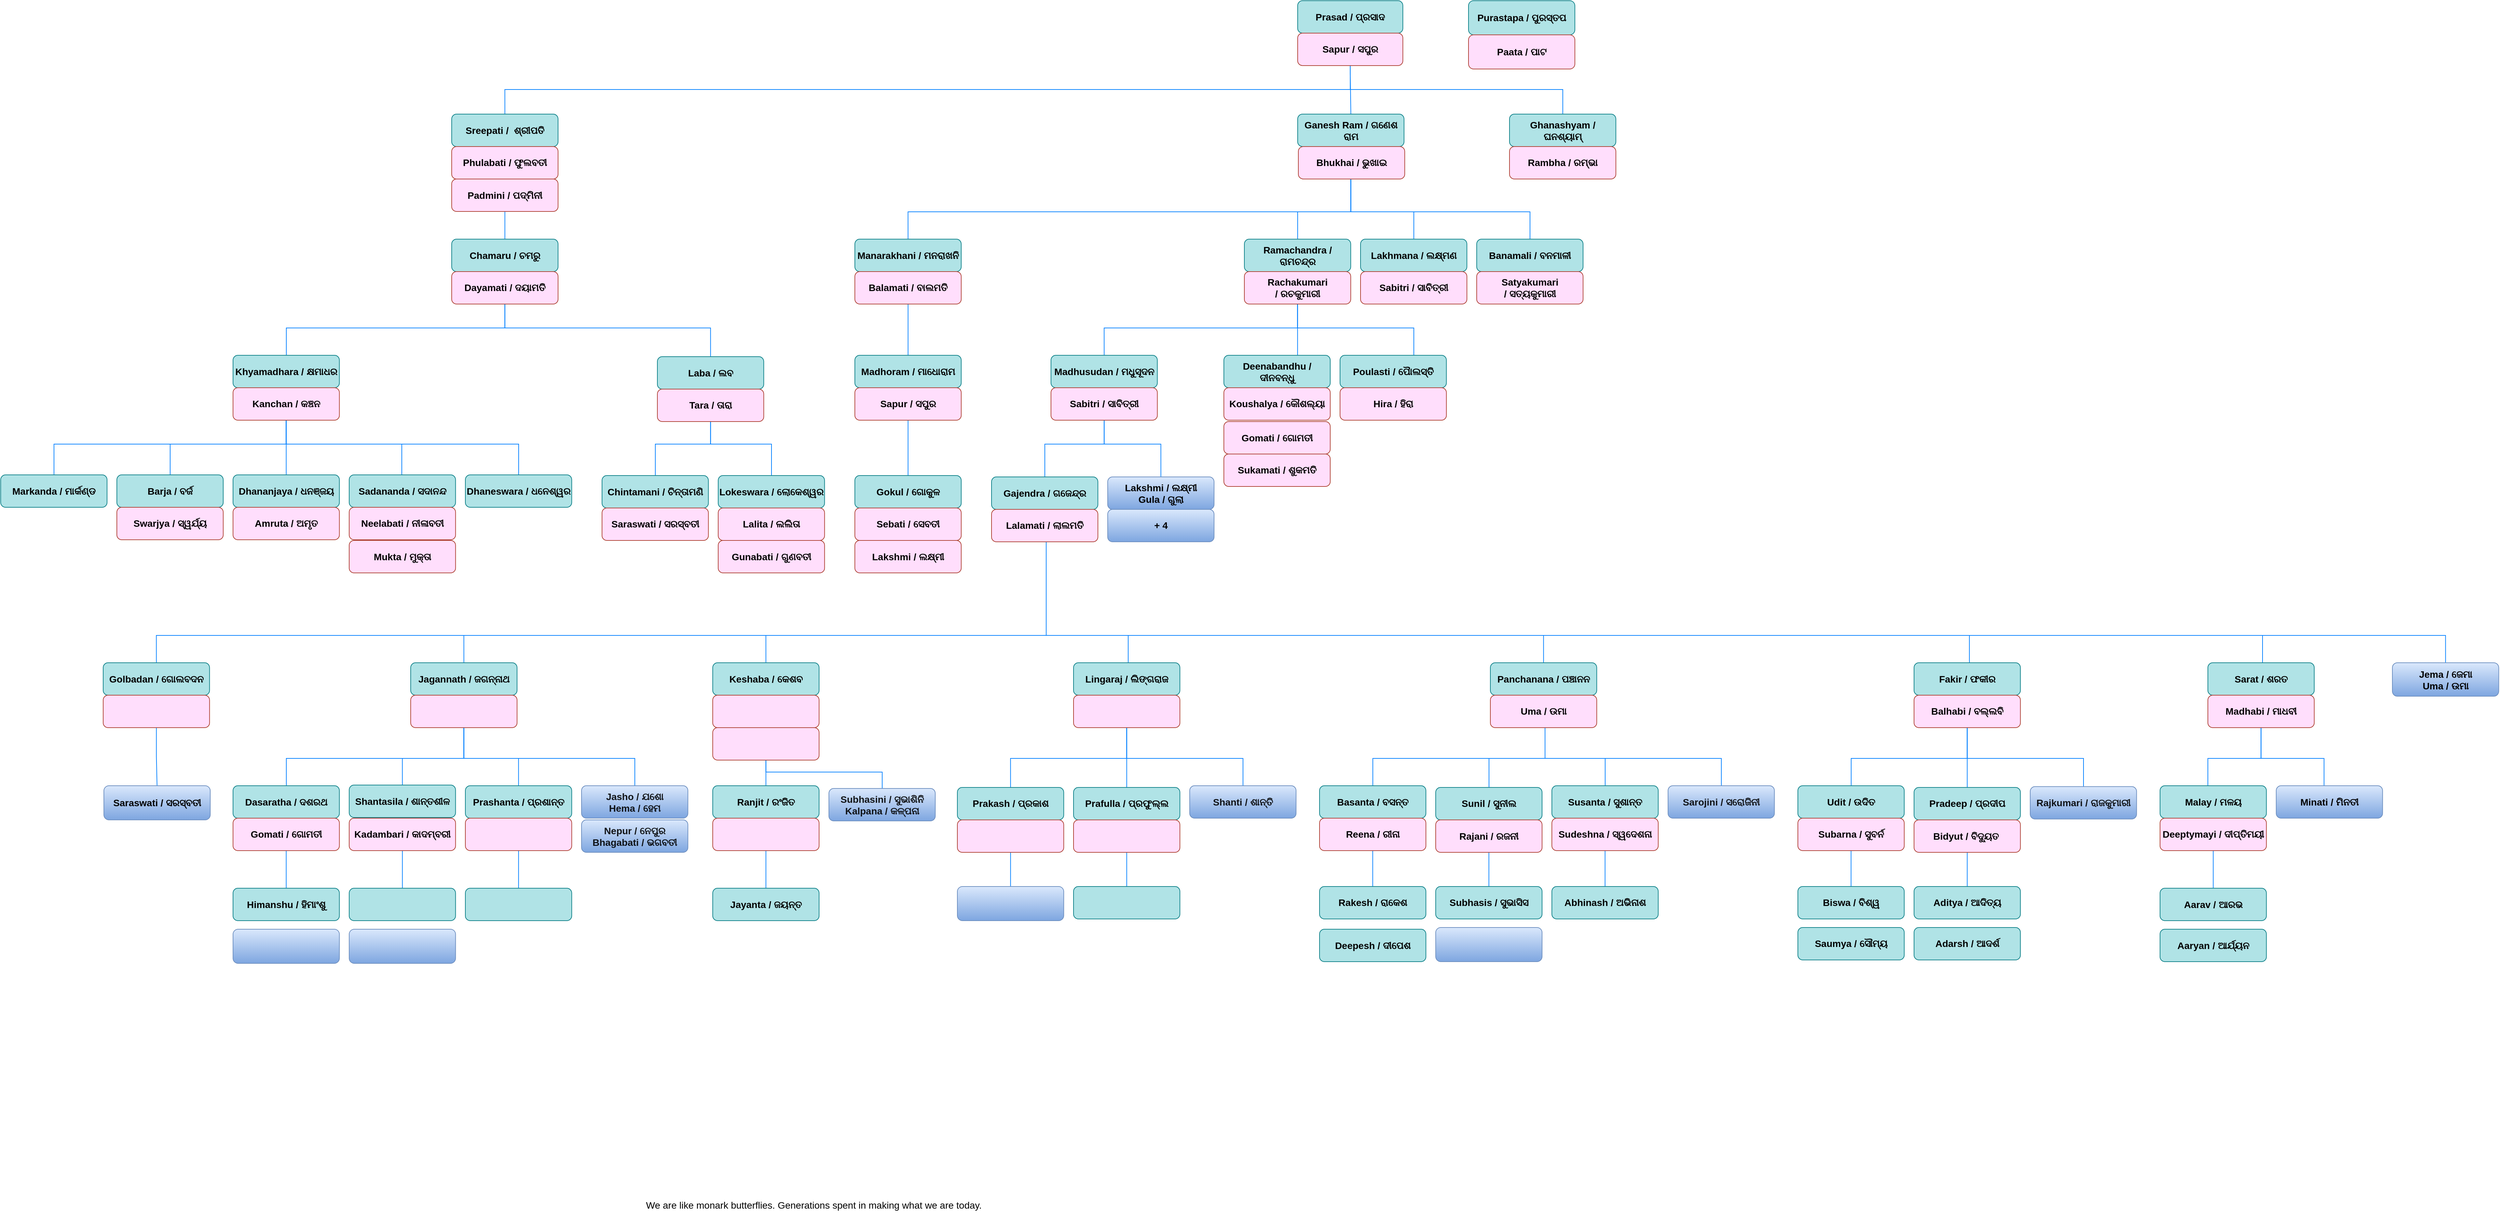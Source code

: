 <mxfile version="24.7.1" type="github">
  <diagram name="Page-1" id="Fa0bQ-jHsM6v-oD2tgcy">
    <mxGraphModel dx="1242" dy="758" grid="1" gridSize="10" guides="1" tooltips="1" connect="1" arrows="1" fold="1" page="1" pageScale="1" pageWidth="8000" pageHeight="2000" math="0" shadow="0">
      <root>
        <mxCell id="0" />
        <mxCell id="1" parent="0" />
        <mxCell id="6-QbLFjZhCQKoY5gVnMu-286" style="edgeStyle=orthogonalEdgeStyle;rounded=0;orthogonalLoop=1;jettySize=auto;html=1;strokeColor=#007FFF;endArrow=none;endFill=0;" edge="1" parent="1" source="6-QbLFjZhCQKoY5gVnMu-215" target="6-QbLFjZhCQKoY5gVnMu-275">
          <mxGeometry relative="1" as="geometry" />
        </mxCell>
        <mxCell id="6-QbLFjZhCQKoY5gVnMu-287" style="edgeStyle=orthogonalEdgeStyle;rounded=0;orthogonalLoop=1;jettySize=auto;html=1;strokeColor=#007FFF;endArrow=none;endFill=0;" edge="1" parent="1" source="6-QbLFjZhCQKoY5gVnMu-218" target="6-QbLFjZhCQKoY5gVnMu-278">
          <mxGeometry relative="1" as="geometry" />
        </mxCell>
        <mxCell id="6-QbLFjZhCQKoY5gVnMu-288" style="edgeStyle=orthogonalEdgeStyle;rounded=0;orthogonalLoop=1;jettySize=auto;html=1;entryX=0.5;entryY=0;entryDx=0;entryDy=0;strokeColor=#007FFF;endArrow=none;endFill=0;" edge="1" parent="1" source="6-QbLFjZhCQKoY5gVnMu-221" target="6-QbLFjZhCQKoY5gVnMu-279">
          <mxGeometry relative="1" as="geometry" />
        </mxCell>
        <mxCell id="6-QbLFjZhCQKoY5gVnMu-289" style="edgeStyle=orthogonalEdgeStyle;rounded=0;orthogonalLoop=1;jettySize=auto;html=1;strokeColor=#007FFF;endArrow=none;endFill=0;" edge="1" parent="1" source="6-QbLFjZhCQKoY5gVnMu-228" target="6-QbLFjZhCQKoY5gVnMu-280">
          <mxGeometry relative="1" as="geometry" />
        </mxCell>
        <mxCell id="6-QbLFjZhCQKoY5gVnMu-290" style="edgeStyle=orthogonalEdgeStyle;rounded=0;orthogonalLoop=1;jettySize=auto;html=1;strokeColor=#007FFF;endArrow=none;endFill=0;" edge="1" parent="1" source="6-QbLFjZhCQKoY5gVnMu-231" target="6-QbLFjZhCQKoY5gVnMu-282">
          <mxGeometry relative="1" as="geometry" />
        </mxCell>
        <mxCell id="6-QbLFjZhCQKoY5gVnMu-291" style="edgeStyle=orthogonalEdgeStyle;rounded=0;orthogonalLoop=1;jettySize=auto;html=1;strokeColor=#007FFF;endArrow=none;endFill=0;" edge="1" parent="1" source="6-QbLFjZhCQKoY5gVnMu-176" target="6-QbLFjZhCQKoY5gVnMu-284">
          <mxGeometry relative="1" as="geometry" />
        </mxCell>
        <mxCell id="6-QbLFjZhCQKoY5gVnMu-266" style="edgeStyle=orthogonalEdgeStyle;rounded=0;orthogonalLoop=1;jettySize=auto;html=1;strokeColor=#007FFF;endArrow=none;endFill=0;" edge="1" parent="1" source="6-QbLFjZhCQKoY5gVnMu-185" target="6-QbLFjZhCQKoY5gVnMu-260">
          <mxGeometry relative="1" as="geometry" />
        </mxCell>
        <mxCell id="6-QbLFjZhCQKoY5gVnMu-267" style="edgeStyle=orthogonalEdgeStyle;rounded=0;orthogonalLoop=1;jettySize=auto;html=1;strokeColor=#007FFF;endArrow=none;endFill=0;" edge="1" parent="1" source="6-QbLFjZhCQKoY5gVnMu-189" target="6-QbLFjZhCQKoY5gVnMu-264">
          <mxGeometry relative="1" as="geometry" />
        </mxCell>
        <mxCell id="6-QbLFjZhCQKoY5gVnMu-268" style="edgeStyle=orthogonalEdgeStyle;rounded=0;orthogonalLoop=1;jettySize=auto;html=1;entryX=0.5;entryY=0;entryDx=0;entryDy=0;strokeColor=#007FFF;endArrow=none;endFill=0;" edge="1" parent="1" source="6-QbLFjZhCQKoY5gVnMu-192" target="6-QbLFjZhCQKoY5gVnMu-265">
          <mxGeometry relative="1" as="geometry" />
        </mxCell>
        <mxCell id="6-QbLFjZhCQKoY5gVnMu-270" style="edgeStyle=orthogonalEdgeStyle;rounded=0;orthogonalLoop=1;jettySize=auto;html=1;strokeColor=#007FFF;endArrow=none;endFill=0;" edge="1" parent="1" source="6-QbLFjZhCQKoY5gVnMu-201" target="6-QbLFjZhCQKoY5gVnMu-269">
          <mxGeometry relative="1" as="geometry" />
        </mxCell>
        <mxCell id="6-QbLFjZhCQKoY5gVnMu-272" style="edgeStyle=orthogonalEdgeStyle;rounded=0;orthogonalLoop=1;jettySize=auto;html=1;entryX=0.5;entryY=0;entryDx=0;entryDy=0;strokeColor=#007FFF;endArrow=none;endFill=0;" edge="1" parent="1" source="6-QbLFjZhCQKoY5gVnMu-208" target="6-QbLFjZhCQKoY5gVnMu-271">
          <mxGeometry relative="1" as="geometry" />
        </mxCell>
        <mxCell id="6-QbLFjZhCQKoY5gVnMu-274" style="edgeStyle=orthogonalEdgeStyle;rounded=0;orthogonalLoop=1;jettySize=auto;html=1;strokeColor=#007FFF;endArrow=none;endFill=0;" edge="1" parent="1" source="6-QbLFjZhCQKoY5gVnMu-211" target="6-QbLFjZhCQKoY5gVnMu-273">
          <mxGeometry relative="1" as="geometry" />
        </mxCell>
        <mxCell id="6-QbLFjZhCQKoY5gVnMu-239" style="edgeStyle=orthogonalEdgeStyle;rounded=0;orthogonalLoop=1;jettySize=auto;html=1;entryX=0.5;entryY=0;entryDx=0;entryDy=0;strokeColor=#007FFF;endArrow=none;endFill=0;" parent="1" source="6-QbLFjZhCQKoY5gVnMu-143" target="6-QbLFjZhCQKoY5gVnMu-194" edge="1">
          <mxGeometry relative="1" as="geometry" />
        </mxCell>
        <mxCell id="6-QbLFjZhCQKoY5gVnMu-240" style="edgeStyle=orthogonalEdgeStyle;rounded=0;orthogonalLoop=1;jettySize=auto;html=1;strokeColor=#007FFF;endArrow=none;endFill=0;" parent="1" source="6-QbLFjZhCQKoY5gVnMu-145" target="6-QbLFjZhCQKoY5gVnMu-185" edge="1">
          <mxGeometry relative="1" as="geometry">
            <Array as="points">
              <mxPoint x="688" y="1200" />
              <mxPoint x="428" y="1200" />
            </Array>
          </mxGeometry>
        </mxCell>
        <mxCell id="6-QbLFjZhCQKoY5gVnMu-241" style="edgeStyle=orthogonalEdgeStyle;rounded=0;orthogonalLoop=1;jettySize=auto;html=1;entryX=0.5;entryY=0;entryDx=0;entryDy=0;strokeColor=#007FFF;endArrow=none;endFill=0;" parent="1" source="6-QbLFjZhCQKoY5gVnMu-145" target="6-QbLFjZhCQKoY5gVnMu-189" edge="1">
          <mxGeometry relative="1" as="geometry">
            <Array as="points">
              <mxPoint x="688" y="1200" />
              <mxPoint x="598" y="1200" />
            </Array>
          </mxGeometry>
        </mxCell>
        <mxCell id="6-QbLFjZhCQKoY5gVnMu-242" style="edgeStyle=orthogonalEdgeStyle;rounded=0;orthogonalLoop=1;jettySize=auto;html=1;entryX=0.5;entryY=0;entryDx=0;entryDy=0;strokeColor=#007FFF;endArrow=none;endFill=0;" parent="1" source="6-QbLFjZhCQKoY5gVnMu-145" target="6-QbLFjZhCQKoY5gVnMu-192" edge="1">
          <mxGeometry relative="1" as="geometry">
            <Array as="points">
              <mxPoint x="688" y="1200" />
              <mxPoint x="768" y="1200" />
            </Array>
          </mxGeometry>
        </mxCell>
        <mxCell id="6-QbLFjZhCQKoY5gVnMu-243" style="edgeStyle=orthogonalEdgeStyle;rounded=0;orthogonalLoop=1;jettySize=auto;html=1;strokeColor=#007FFF;endArrow=none;endFill=0;" parent="1" source="6-QbLFjZhCQKoY5gVnMu-145" target="6-QbLFjZhCQKoY5gVnMu-197" edge="1">
          <mxGeometry relative="1" as="geometry">
            <Array as="points">
              <mxPoint x="688" y="1200" />
              <mxPoint x="938" y="1200" />
            </Array>
          </mxGeometry>
        </mxCell>
        <mxCell id="6-QbLFjZhCQKoY5gVnMu-244" style="edgeStyle=orthogonalEdgeStyle;rounded=0;orthogonalLoop=1;jettySize=auto;html=1;strokeColor=#007FFF;endArrow=none;endFill=0;" parent="1" source="6-QbLFjZhCQKoY5gVnMu-148" target="6-QbLFjZhCQKoY5gVnMu-201" edge="1">
          <mxGeometry relative="1" as="geometry" />
        </mxCell>
        <mxCell id="6-QbLFjZhCQKoY5gVnMu-245" style="edgeStyle=orthogonalEdgeStyle;rounded=0;orthogonalLoop=1;jettySize=auto;html=1;strokeColor=#007FFF;endArrow=none;endFill=0;" parent="1" source="6-QbLFjZhCQKoY5gVnMu-148" target="6-QbLFjZhCQKoY5gVnMu-206" edge="1">
          <mxGeometry relative="1" as="geometry">
            <Array as="points">
              <mxPoint x="1130" y="1220" />
              <mxPoint x="1300" y="1220" />
            </Array>
          </mxGeometry>
        </mxCell>
        <mxCell id="6-QbLFjZhCQKoY5gVnMu-246" style="edgeStyle=orthogonalEdgeStyle;rounded=0;orthogonalLoop=1;jettySize=auto;html=1;entryX=0.5;entryY=0;entryDx=0;entryDy=0;strokeColor=#007FFF;endArrow=none;endFill=0;" parent="1" source="6-QbLFjZhCQKoY5gVnMu-151" target="6-QbLFjZhCQKoY5gVnMu-208" edge="1">
          <mxGeometry relative="1" as="geometry">
            <Array as="points">
              <mxPoint x="1658" y="1200" />
              <mxPoint x="1488" y="1200" />
            </Array>
          </mxGeometry>
        </mxCell>
        <mxCell id="6-QbLFjZhCQKoY5gVnMu-247" style="edgeStyle=orthogonalEdgeStyle;rounded=0;orthogonalLoop=1;jettySize=auto;html=1;strokeColor=#007FFF;endArrow=none;endFill=0;" parent="1" source="6-QbLFjZhCQKoY5gVnMu-151" target="6-QbLFjZhCQKoY5gVnMu-211" edge="1">
          <mxGeometry relative="1" as="geometry" />
        </mxCell>
        <mxCell id="6-QbLFjZhCQKoY5gVnMu-248" style="edgeStyle=orthogonalEdgeStyle;rounded=0;orthogonalLoop=1;jettySize=auto;html=1;strokeColor=#007FFF;endArrow=none;endFill=0;" parent="1" source="6-QbLFjZhCQKoY5gVnMu-151" target="6-QbLFjZhCQKoY5gVnMu-213" edge="1">
          <mxGeometry relative="1" as="geometry">
            <Array as="points">
              <mxPoint x="1658" y="1200" />
              <mxPoint x="1828" y="1200" />
            </Array>
          </mxGeometry>
        </mxCell>
        <mxCell id="6-QbLFjZhCQKoY5gVnMu-250" style="edgeStyle=orthogonalEdgeStyle;rounded=0;orthogonalLoop=1;jettySize=auto;html=1;strokeColor=#007FFF;endArrow=none;endFill=0;" parent="1" source="6-QbLFjZhCQKoY5gVnMu-154" target="6-QbLFjZhCQKoY5gVnMu-215" edge="1">
          <mxGeometry relative="1" as="geometry">
            <Array as="points">
              <mxPoint x="2270" y="1200" />
              <mxPoint x="2018" y="1200" />
            </Array>
          </mxGeometry>
        </mxCell>
        <mxCell id="6-QbLFjZhCQKoY5gVnMu-251" style="edgeStyle=orthogonalEdgeStyle;rounded=0;orthogonalLoop=1;jettySize=auto;html=1;strokeColor=#007FFF;endArrow=none;endFill=0;" parent="1" source="6-QbLFjZhCQKoY5gVnMu-154" target="6-QbLFjZhCQKoY5gVnMu-218" edge="1">
          <mxGeometry relative="1" as="geometry">
            <Array as="points">
              <mxPoint x="2270" y="1200" />
              <mxPoint x="2188" y="1200" />
            </Array>
          </mxGeometry>
        </mxCell>
        <mxCell id="6-QbLFjZhCQKoY5gVnMu-252" style="edgeStyle=orthogonalEdgeStyle;rounded=0;orthogonalLoop=1;jettySize=auto;html=1;strokeColor=#007FFF;endArrow=none;endFill=0;" parent="1" source="6-QbLFjZhCQKoY5gVnMu-154" target="6-QbLFjZhCQKoY5gVnMu-221" edge="1">
          <mxGeometry relative="1" as="geometry">
            <Array as="points">
              <mxPoint x="2270" y="1200" />
              <mxPoint x="2358" y="1200" />
            </Array>
          </mxGeometry>
        </mxCell>
        <mxCell id="6-QbLFjZhCQKoY5gVnMu-253" style="edgeStyle=orthogonalEdgeStyle;rounded=0;orthogonalLoop=1;jettySize=auto;html=1;exitX=0.5;exitY=0;exitDx=0;exitDy=0;strokeColor=#007FFF;endArrow=none;endFill=0;" parent="1" source="6-QbLFjZhCQKoY5gVnMu-155" target="6-QbLFjZhCQKoY5gVnMu-226" edge="1">
          <mxGeometry relative="1" as="geometry">
            <Array as="points">
              <mxPoint x="2270" y="1108" />
              <mxPoint x="2270" y="1200" />
              <mxPoint x="2528" y="1200" />
            </Array>
          </mxGeometry>
        </mxCell>
        <mxCell id="6-QbLFjZhCQKoY5gVnMu-254" style="edgeStyle=orthogonalEdgeStyle;rounded=0;orthogonalLoop=1;jettySize=auto;html=1;strokeColor=#007FFF;endArrow=none;endFill=0;" parent="1" source="6-QbLFjZhCQKoY5gVnMu-138" target="6-QbLFjZhCQKoY5gVnMu-157" edge="1">
          <mxGeometry relative="1" as="geometry">
            <Array as="points">
              <mxPoint x="1540" y="1020" />
              <mxPoint x="2891" y="1020" />
            </Array>
          </mxGeometry>
        </mxCell>
        <mxCell id="6-QbLFjZhCQKoY5gVnMu-255" style="edgeStyle=orthogonalEdgeStyle;rounded=0;orthogonalLoop=1;jettySize=auto;html=1;strokeColor=#007FFF;endArrow=none;endFill=0;" parent="1" source="6-QbLFjZhCQKoY5gVnMu-157" target="6-QbLFjZhCQKoY5gVnMu-228" edge="1">
          <mxGeometry relative="1" as="geometry">
            <Array as="points">
              <mxPoint x="2888" y="1200" />
              <mxPoint x="2718" y="1200" />
            </Array>
          </mxGeometry>
        </mxCell>
        <mxCell id="6-QbLFjZhCQKoY5gVnMu-256" style="edgeStyle=orthogonalEdgeStyle;rounded=0;orthogonalLoop=1;jettySize=auto;html=1;entryX=0.5;entryY=0;entryDx=0;entryDy=0;strokeColor=#007FFF;endArrow=none;endFill=0;" parent="1" source="6-QbLFjZhCQKoY5gVnMu-157" target="6-QbLFjZhCQKoY5gVnMu-231" edge="1">
          <mxGeometry relative="1" as="geometry" />
        </mxCell>
        <mxCell id="6-QbLFjZhCQKoY5gVnMu-257" style="edgeStyle=orthogonalEdgeStyle;rounded=0;orthogonalLoop=1;jettySize=auto;html=1;strokeColor=#007FFF;endArrow=none;endFill=0;" parent="1" source="6-QbLFjZhCQKoY5gVnMu-157" target="6-QbLFjZhCQKoY5gVnMu-233" edge="1">
          <mxGeometry relative="1" as="geometry">
            <Array as="points">
              <mxPoint x="2888" y="1200" />
              <mxPoint x="3058" y="1200" />
            </Array>
          </mxGeometry>
        </mxCell>
        <mxCell id="6-QbLFjZhCQKoY5gVnMu-238" style="edgeStyle=orthogonalEdgeStyle;rounded=0;orthogonalLoop=1;jettySize=auto;html=1;strokeColor=#007FFF;endArrow=none;endFill=0;" parent="1" source="6-QbLFjZhCQKoY5gVnMu-33" target="6-QbLFjZhCQKoY5gVnMu-236" edge="1">
          <mxGeometry relative="1" as="geometry">
            <Array as="points">
              <mxPoint x="748" y="570" />
              <mxPoint x="428" y="570" />
            </Array>
          </mxGeometry>
        </mxCell>
        <mxCell id="6-QbLFjZhCQKoY5gVnMu-182" style="edgeStyle=orthogonalEdgeStyle;rounded=0;orthogonalLoop=1;jettySize=auto;html=1;strokeColor=#007FFF;endArrow=none;endFill=0;exitX=0.5;exitY=0;exitDx=0;exitDy=0;" parent="1" source="6-QbLFjZhCQKoY5gVnMu-161" target="6-QbLFjZhCQKoY5gVnMu-176" edge="1">
          <mxGeometry relative="1" as="geometry">
            <Array as="points">
              <mxPoint x="3318" y="1200" />
              <mxPoint x="3240" y="1200" />
            </Array>
          </mxGeometry>
        </mxCell>
        <mxCell id="6-QbLFjZhCQKoY5gVnMu-183" style="edgeStyle=orthogonalEdgeStyle;rounded=0;orthogonalLoop=1;jettySize=auto;html=1;strokeColor=#007FFF;endArrow=none;endFill=0;exitX=0.5;exitY=1;exitDx=0;exitDy=0;entryX=0.5;entryY=0;entryDx=0;entryDy=0;" parent="1" source="6-QbLFjZhCQKoY5gVnMu-160" target="6-QbLFjZhCQKoY5gVnMu-181" edge="1">
          <mxGeometry relative="1" as="geometry">
            <Array as="points">
              <mxPoint x="3318" y="1200" />
              <mxPoint x="3410" y="1200" />
              <mxPoint x="3410" y="1240" />
            </Array>
          </mxGeometry>
        </mxCell>
        <mxCell id="6-QbLFjZhCQKoY5gVnMu-171" style="edgeStyle=orthogonalEdgeStyle;rounded=0;orthogonalLoop=1;jettySize=auto;html=1;strokeColor=#007FFF;endArrow=none;endFill=0;" parent="1" source="6-QbLFjZhCQKoY5gVnMu-138" target="6-QbLFjZhCQKoY5gVnMu-160" edge="1">
          <mxGeometry relative="1" as="geometry">
            <Array as="points">
              <mxPoint x="1540" y="1020" />
              <mxPoint x="3320" y="1020" />
            </Array>
          </mxGeometry>
        </mxCell>
        <mxCell id="6-QbLFjZhCQKoY5gVnMu-174" style="edgeStyle=orthogonalEdgeStyle;rounded=0;orthogonalLoop=1;jettySize=auto;html=1;entryX=0.5;entryY=0;entryDx=0;entryDy=0;strokeColor=#007FFF;endArrow=none;endFill=0;" parent="1" source="6-QbLFjZhCQKoY5gVnMu-138" target="6-QbLFjZhCQKoY5gVnMu-173" edge="1">
          <mxGeometry relative="1" as="geometry">
            <Array as="points">
              <mxPoint x="1540" y="1020" />
              <mxPoint x="3588" y="1020" />
            </Array>
          </mxGeometry>
        </mxCell>
        <mxCell id="6-QbLFjZhCQKoY5gVnMu-172" style="edgeStyle=orthogonalEdgeStyle;rounded=0;orthogonalLoop=1;jettySize=auto;html=1;entryX=0.5;entryY=0;entryDx=0;entryDy=0;endArrow=none;endFill=0;strokeColor=#007FFF;" parent="1" source="6-QbLFjZhCQKoY5gVnMu-124" target="6-QbLFjZhCQKoY5gVnMu-168" edge="1">
          <mxGeometry relative="1" as="geometry">
            <Array as="points">
              <mxPoint x="1625" y="740" />
              <mxPoint x="1708" y="740" />
            </Array>
          </mxGeometry>
        </mxCell>
        <mxCell id="6-QbLFjZhCQKoY5gVnMu-162" style="edgeStyle=orthogonalEdgeStyle;rounded=0;orthogonalLoop=1;jettySize=auto;html=1;entryX=0.5;entryY=0;entryDx=0;entryDy=0;strokeColor=#007FFF;endArrow=none;endFill=0;" parent="1" source="6-QbLFjZhCQKoY5gVnMu-138" target="6-QbLFjZhCQKoY5gVnMu-142" edge="1">
          <mxGeometry relative="1" as="geometry">
            <Array as="points">
              <mxPoint x="1540" y="1020" />
              <mxPoint x="238" y="1020" />
            </Array>
          </mxGeometry>
        </mxCell>
        <mxCell id="6-QbLFjZhCQKoY5gVnMu-163" style="edgeStyle=orthogonalEdgeStyle;rounded=0;orthogonalLoop=1;jettySize=auto;html=1;entryX=0.5;entryY=0;entryDx=0;entryDy=0;strokeColor=#007FFF;endArrow=none;endFill=0;" parent="1" source="6-QbLFjZhCQKoY5gVnMu-138" target="6-QbLFjZhCQKoY5gVnMu-145" edge="1">
          <mxGeometry relative="1" as="geometry">
            <Array as="points">
              <mxPoint x="1540" y="1020" />
              <mxPoint x="688" y="1020" />
            </Array>
          </mxGeometry>
        </mxCell>
        <mxCell id="6-QbLFjZhCQKoY5gVnMu-164" style="edgeStyle=orthogonalEdgeStyle;rounded=0;orthogonalLoop=1;jettySize=auto;html=1;strokeColor=#007FFF;endArrow=none;endFill=0;entryX=0.5;entryY=0;entryDx=0;entryDy=0;" parent="1" source="6-QbLFjZhCQKoY5gVnMu-138" target="6-QbLFjZhCQKoY5gVnMu-148" edge="1">
          <mxGeometry relative="1" as="geometry">
            <Array as="points">
              <mxPoint x="1540" y="1020" />
              <mxPoint x="1130" y="1020" />
            </Array>
          </mxGeometry>
        </mxCell>
        <mxCell id="6-QbLFjZhCQKoY5gVnMu-165" style="edgeStyle=orthogonalEdgeStyle;rounded=0;orthogonalLoop=1;jettySize=auto;html=1;strokeColor=#007FFF;endArrow=none;endFill=0;" parent="1" source="6-QbLFjZhCQKoY5gVnMu-138" target="6-QbLFjZhCQKoY5gVnMu-151" edge="1">
          <mxGeometry relative="1" as="geometry">
            <Array as="points">
              <mxPoint x="1540" y="1020" />
              <mxPoint x="1660" y="1020" />
            </Array>
          </mxGeometry>
        </mxCell>
        <mxCell id="6-QbLFjZhCQKoY5gVnMu-166" style="edgeStyle=orthogonalEdgeStyle;rounded=0;orthogonalLoop=1;jettySize=auto;html=1;strokeColor=#007FFF;endArrow=none;endFill=0;entryX=0.5;entryY=0;entryDx=0;entryDy=0;" parent="1" source="6-QbLFjZhCQKoY5gVnMu-138" target="6-QbLFjZhCQKoY5gVnMu-154" edge="1">
          <mxGeometry relative="1" as="geometry">
            <Array as="points">
              <mxPoint x="1540" y="1020" />
              <mxPoint x="2268" y="1020" />
            </Array>
          </mxGeometry>
        </mxCell>
        <mxCell id="6-QbLFjZhCQKoY5gVnMu-140" style="edgeStyle=orthogonalEdgeStyle;rounded=0;orthogonalLoop=1;jettySize=auto;html=1;strokeColor=#007FFF;endArrow=none;endFill=0;" parent="1" source="6-QbLFjZhCQKoY5gVnMu-124" target="6-QbLFjZhCQKoY5gVnMu-138" edge="1">
          <mxGeometry relative="1" as="geometry">
            <Array as="points">
              <mxPoint x="1625" y="740" />
              <mxPoint x="1538" y="740" />
            </Array>
          </mxGeometry>
        </mxCell>
        <mxCell id="6-QbLFjZhCQKoY5gVnMu-134" style="edgeStyle=orthogonalEdgeStyle;rounded=0;orthogonalLoop=1;jettySize=auto;html=1;entryX=0.5;entryY=0;entryDx=0;entryDy=0;strokeColor=#007FFF;endArrow=none;endFill=0;fontSize=14;" parent="1" source="6-QbLFjZhCQKoY5gVnMu-95" target="6-QbLFjZhCQKoY5gVnMu-124" edge="1">
          <mxGeometry relative="1" as="geometry">
            <Array as="points">
              <mxPoint x="1908" y="570" />
              <mxPoint x="1625" y="570" />
            </Array>
          </mxGeometry>
        </mxCell>
        <mxCell id="6-QbLFjZhCQKoY5gVnMu-135" style="edgeStyle=orthogonalEdgeStyle;rounded=0;orthogonalLoop=1;jettySize=auto;html=1;strokeColor=#007FFF;endArrow=none;endFill=0;fontSize=14;" parent="1" source="6-QbLFjZhCQKoY5gVnMu-95" target="6-QbLFjZhCQKoY5gVnMu-127" edge="1">
          <mxGeometry relative="1" as="geometry">
            <Array as="points">
              <mxPoint x="1908" y="520" />
              <mxPoint x="1908" y="520" />
            </Array>
          </mxGeometry>
        </mxCell>
        <mxCell id="6-QbLFjZhCQKoY5gVnMu-136" style="edgeStyle=orthogonalEdgeStyle;rounded=0;orthogonalLoop=1;jettySize=auto;html=1;entryX=0.5;entryY=0;entryDx=0;entryDy=0;strokeColor=#007FFF;endArrow=none;endFill=0;fontSize=14;" parent="1" source="6-QbLFjZhCQKoY5gVnMu-95" target="6-QbLFjZhCQKoY5gVnMu-130" edge="1">
          <mxGeometry relative="1" as="geometry">
            <Array as="points">
              <mxPoint x="1908" y="570" />
              <mxPoint x="2078" y="570" />
            </Array>
          </mxGeometry>
        </mxCell>
        <mxCell id="6-QbLFjZhCQKoY5gVnMu-122" style="edgeStyle=orthogonalEdgeStyle;rounded=0;orthogonalLoop=1;jettySize=auto;html=1;endArrow=none;endFill=0;strokeColor=#007FFF;fontSize=14;" parent="1" source="6-QbLFjZhCQKoY5gVnMu-111" target="6-QbLFjZhCQKoY5gVnMu-119" edge="1">
          <mxGeometry relative="1" as="geometry" />
        </mxCell>
        <mxCell id="6-QbLFjZhCQKoY5gVnMu-113" style="edgeStyle=orthogonalEdgeStyle;rounded=0;orthogonalLoop=1;jettySize=auto;html=1;endArrow=none;endFill=0;strokeColor=#007FFF;fontSize=14;" parent="1" source="6-QbLFjZhCQKoY5gVnMu-104" target="6-QbLFjZhCQKoY5gVnMu-111" edge="1">
          <mxGeometry relative="1" as="geometry">
            <Array as="points">
              <mxPoint x="1338" y="530" />
              <mxPoint x="1338" y="530" />
            </Array>
          </mxGeometry>
        </mxCell>
        <mxCell id="6-QbLFjZhCQKoY5gVnMu-106" style="edgeStyle=orthogonalEdgeStyle;rounded=0;orthogonalLoop=1;jettySize=auto;html=1;strokeColor=#007FFF;endArrow=none;endFill=0;entryX=0.5;entryY=0;entryDx=0;entryDy=0;fontSize=14;" parent="1" source="6-QbLFjZhCQKoY5gVnMu-19" target="6-QbLFjZhCQKoY5gVnMu-104" edge="1">
          <mxGeometry relative="1" as="geometry">
            <Array as="points">
              <mxPoint x="1986" y="400" />
              <mxPoint x="1338" y="400" />
            </Array>
          </mxGeometry>
        </mxCell>
        <mxCell id="6-QbLFjZhCQKoY5gVnMu-107" style="edgeStyle=orthogonalEdgeStyle;rounded=0;orthogonalLoop=1;jettySize=auto;html=1;strokeColor=#007FFF;endArrow=none;endFill=0;fontSize=14;" parent="1" source="6-QbLFjZhCQKoY5gVnMu-19" target="6-QbLFjZhCQKoY5gVnMu-95" edge="1">
          <mxGeometry relative="1" as="geometry">
            <Array as="points">
              <mxPoint x="1986" y="400" />
              <mxPoint x="1908" y="400" />
            </Array>
          </mxGeometry>
        </mxCell>
        <mxCell id="6-QbLFjZhCQKoY5gVnMu-108" style="edgeStyle=orthogonalEdgeStyle;rounded=0;orthogonalLoop=1;jettySize=auto;html=1;strokeColor=#007FFF;endArrow=none;endFill=0;fontSize=14;" parent="1" source="6-QbLFjZhCQKoY5gVnMu-19" target="6-QbLFjZhCQKoY5gVnMu-98" edge="1">
          <mxGeometry relative="1" as="geometry">
            <Array as="points">
              <mxPoint x="1986" y="400" />
              <mxPoint x="2078" y="400" />
            </Array>
          </mxGeometry>
        </mxCell>
        <mxCell id="6-QbLFjZhCQKoY5gVnMu-109" style="edgeStyle=orthogonalEdgeStyle;rounded=0;orthogonalLoop=1;jettySize=auto;html=1;strokeColor=#007FFF;endArrow=none;endFill=0;fontSize=14;" parent="1" source="6-QbLFjZhCQKoY5gVnMu-19" target="6-QbLFjZhCQKoY5gVnMu-101" edge="1">
          <mxGeometry relative="1" as="geometry">
            <Array as="points">
              <mxPoint x="1986" y="400" />
              <mxPoint x="2248" y="400" />
            </Array>
          </mxGeometry>
        </mxCell>
        <mxCell id="6-QbLFjZhCQKoY5gVnMu-87" style="edgeStyle=orthogonalEdgeStyle;rounded=0;orthogonalLoop=1;jettySize=auto;html=1;strokeColor=#007FFF;endArrow=none;endFill=0;fontSize=14;" parent="1" source="6-QbLFjZhCQKoY5gVnMu-37" target="6-QbLFjZhCQKoY5gVnMu-85" edge="1">
          <mxGeometry relative="1" as="geometry">
            <Array as="points">
              <mxPoint x="1049" y="740" />
              <mxPoint x="968" y="740" />
            </Array>
          </mxGeometry>
        </mxCell>
        <mxCell id="6-QbLFjZhCQKoY5gVnMu-88" style="edgeStyle=orthogonalEdgeStyle;rounded=0;orthogonalLoop=1;jettySize=auto;html=1;strokeColor=#007FFF;endArrow=none;endFill=0;fontSize=14;" parent="1" source="6-QbLFjZhCQKoY5gVnMu-37" target="6-QbLFjZhCQKoY5gVnMu-82" edge="1">
          <mxGeometry relative="1" as="geometry">
            <Array as="points">
              <mxPoint x="1049" y="740" />
              <mxPoint x="1138" y="740" />
            </Array>
          </mxGeometry>
        </mxCell>
        <mxCell id="6-QbLFjZhCQKoY5gVnMu-76" style="edgeStyle=orthogonalEdgeStyle;rounded=0;orthogonalLoop=1;jettySize=auto;html=1;strokeColor=#007FFF;endArrow=none;endFill=0;fontSize=14;" parent="1" source="6-QbLFjZhCQKoY5gVnMu-236" target="6-QbLFjZhCQKoY5gVnMu-73" edge="1">
          <mxGeometry relative="1" as="geometry" />
        </mxCell>
        <mxCell id="6-QbLFjZhCQKoY5gVnMu-77" style="edgeStyle=orthogonalEdgeStyle;rounded=0;orthogonalLoop=1;jettySize=auto;html=1;strokeColor=#007FFF;endArrow=none;endFill=0;fontSize=14;" parent="1" source="6-QbLFjZhCQKoY5gVnMu-236" target="6-QbLFjZhCQKoY5gVnMu-70" edge="1">
          <mxGeometry relative="1" as="geometry">
            <Array as="points">
              <mxPoint x="428" y="740" />
              <mxPoint x="597" y="740" />
            </Array>
          </mxGeometry>
        </mxCell>
        <mxCell id="6-QbLFjZhCQKoY5gVnMu-78" style="edgeStyle=orthogonalEdgeStyle;rounded=0;orthogonalLoop=1;jettySize=auto;html=1;strokeColor=#007FFF;endArrow=none;endFill=0;fontSize=14;" parent="1" source="6-QbLFjZhCQKoY5gVnMu-236" target="6-QbLFjZhCQKoY5gVnMu-67" edge="1">
          <mxGeometry relative="1" as="geometry">
            <Array as="points">
              <mxPoint x="428" y="740" />
              <mxPoint x="768" y="740" />
            </Array>
          </mxGeometry>
        </mxCell>
        <mxCell id="6-QbLFjZhCQKoY5gVnMu-79" style="edgeStyle=orthogonalEdgeStyle;rounded=0;orthogonalLoop=1;jettySize=auto;html=1;strokeColor=#007FFF;endArrow=none;endFill=0;fontSize=14;" parent="1" source="6-QbLFjZhCQKoY5gVnMu-236" target="6-QbLFjZhCQKoY5gVnMu-64" edge="1">
          <mxGeometry relative="1" as="geometry">
            <Array as="points">
              <mxPoint x="428" y="740" />
              <mxPoint x="258" y="740" />
            </Array>
          </mxGeometry>
        </mxCell>
        <mxCell id="6-QbLFjZhCQKoY5gVnMu-80" style="edgeStyle=orthogonalEdgeStyle;rounded=0;orthogonalLoop=1;jettySize=auto;html=1;strokeColor=#007FFF;endArrow=none;endFill=0;fontSize=14;exitX=0.5;exitY=1;exitDx=0;exitDy=0;" parent="1" source="6-QbLFjZhCQKoY5gVnMu-237" target="6-QbLFjZhCQKoY5gVnMu-44" edge="1">
          <mxGeometry relative="1" as="geometry">
            <Array as="points">
              <mxPoint x="428" y="740" />
              <mxPoint x="88" y="740" />
            </Array>
          </mxGeometry>
        </mxCell>
        <mxCell id="6-QbLFjZhCQKoY5gVnMu-28" style="edgeStyle=orthogonalEdgeStyle;rounded=0;orthogonalLoop=1;jettySize=auto;html=1;entryX=0.5;entryY=0;entryDx=0;entryDy=0;exitX=0.5;exitY=1;exitDx=0;exitDy=0;endArrow=none;endFill=0;strokeColor=#007FFF;fontSize=14;" parent="1" source="6-QbLFjZhCQKoY5gVnMu-1" target="6-QbLFjZhCQKoY5gVnMu-22" edge="1">
          <mxGeometry relative="1" as="geometry">
            <Array as="points">
              <mxPoint x="1985" y="221" />
              <mxPoint x="748" y="221" />
            </Array>
          </mxGeometry>
        </mxCell>
        <mxCell id="6-QbLFjZhCQKoY5gVnMu-31" style="edgeStyle=orthogonalEdgeStyle;rounded=0;orthogonalLoop=1;jettySize=auto;html=1;endArrow=none;endFill=0;strokeColor=#007FFF;fontSize=14;" parent="1" source="6-QbLFjZhCQKoY5gVnMu-1" target="6-QbLFjZhCQKoY5gVnMu-19" edge="1">
          <mxGeometry relative="1" as="geometry" />
        </mxCell>
        <mxCell id="6-QbLFjZhCQKoY5gVnMu-32" style="edgeStyle=orthogonalEdgeStyle;rounded=0;orthogonalLoop=1;jettySize=auto;html=1;endArrow=none;endFill=0;strokeColor=#007FFF;fontSize=14;" parent="1" source="6-QbLFjZhCQKoY5gVnMu-1" target="6-QbLFjZhCQKoY5gVnMu-26" edge="1">
          <mxGeometry relative="1" as="geometry">
            <Array as="points">
              <mxPoint x="1985" y="221" />
              <mxPoint x="2296" y="221" />
            </Array>
          </mxGeometry>
        </mxCell>
        <mxCell id="6-QbLFjZhCQKoY5gVnMu-39" style="edgeStyle=orthogonalEdgeStyle;rounded=0;orthogonalLoop=1;jettySize=auto;html=1;entryX=0.5;entryY=0;entryDx=0;entryDy=0;endArrow=none;endFill=0;strokeColor=#007FFF;fontSize=14;" parent="1" source="6-QbLFjZhCQKoY5gVnMu-22" target="6-QbLFjZhCQKoY5gVnMu-33" edge="1">
          <mxGeometry relative="1" as="geometry" />
        </mxCell>
        <mxCell id="6-QbLFjZhCQKoY5gVnMu-41" style="edgeStyle=orthogonalEdgeStyle;rounded=0;orthogonalLoop=1;jettySize=auto;html=1;entryX=0.5;entryY=0;entryDx=0;entryDy=0;endArrow=none;endFill=0;strokeColor=#007FFF;exitX=0.5;exitY=1;exitDx=0;exitDy=0;fontSize=14;" parent="1" source="6-QbLFjZhCQKoY5gVnMu-33" target="6-QbLFjZhCQKoY5gVnMu-37" edge="1">
          <mxGeometry relative="1" as="geometry">
            <Array as="points">
              <mxPoint x="748" y="570" />
              <mxPoint x="1049" y="570" />
            </Array>
          </mxGeometry>
        </mxCell>
        <mxCell id="6-QbLFjZhCQKoY5gVnMu-56" value="" style="group;fontSize=14;" parent="1" vertex="1" connectable="0">
          <mxGeometry x="971" y="612" width="155.68" height="95" as="geometry" />
        </mxCell>
        <mxCell id="6-QbLFjZhCQKoY5gVnMu-37" value="Laba / ଲବ" style="rounded=1;whiteSpace=wrap;html=1;fillColor=#b0e3e6;strokeColor=#0e8088;fontStyle=1;fontSize=14;" parent="6-QbLFjZhCQKoY5gVnMu-56" vertex="1">
          <mxGeometry width="155.676" height="47.5" as="geometry" />
        </mxCell>
        <mxCell id="6-QbLFjZhCQKoY5gVnMu-38" value="Tara /&amp;nbsp;ତାରା" style="rounded=1;whiteSpace=wrap;html=1;fillColor=#FFDEFC;strokeColor=#ae4132;fontStyle=1;fontSize=14;" parent="6-QbLFjZhCQKoY5gVnMu-56" vertex="1">
          <mxGeometry x="0.004" y="47.5" width="155.676" height="47.5" as="geometry" />
        </mxCell>
        <mxCell id="6-QbLFjZhCQKoY5gVnMu-57" value="" style="group;fontSize=14;" parent="1" vertex="1" connectable="0">
          <mxGeometry x="670" y="257" width="155.68" height="142.5" as="geometry" />
        </mxCell>
        <mxCell id="6-QbLFjZhCQKoY5gVnMu-22" value="Sreepati /&amp;nbsp;&amp;nbsp;ଶ୍ରୀପତି" style="rounded=1;whiteSpace=wrap;html=1;fillColor=#b0e3e6;strokeColor=#0e8088;fontStyle=1;fontSize=14;" parent="6-QbLFjZhCQKoY5gVnMu-57" vertex="1">
          <mxGeometry width="155.676" height="47.5" as="geometry" />
        </mxCell>
        <mxCell id="6-QbLFjZhCQKoY5gVnMu-23" value="Phulabati / ଫୁଲବତୀ" style="rounded=1;whiteSpace=wrap;html=1;fillColor=#FFDEFC;strokeColor=#ae4132;fontStyle=1;fontSize=14;" parent="6-QbLFjZhCQKoY5gVnMu-57" vertex="1">
          <mxGeometry x="0.004" y="47.5" width="155.676" height="47.5" as="geometry" />
        </mxCell>
        <mxCell id="6-QbLFjZhCQKoY5gVnMu-24" value="Padmini / ପଦ୍ମିନୀ" style="rounded=1;whiteSpace=wrap;html=1;fillColor=#FFDEFC;strokeColor=#ae4132;fontStyle=1;fontSize=14;" parent="6-QbLFjZhCQKoY5gVnMu-57" vertex="1">
          <mxGeometry x="0.004" y="95" width="155.676" height="47.5" as="geometry" />
        </mxCell>
        <mxCell id="6-QbLFjZhCQKoY5gVnMu-58" value="" style="group;fontSize=14;" parent="1" vertex="1" connectable="0">
          <mxGeometry x="670" y="440" width="155.68" height="95" as="geometry" />
        </mxCell>
        <mxCell id="6-QbLFjZhCQKoY5gVnMu-33" value="Chamaru / ଚମରୁ" style="rounded=1;whiteSpace=wrap;html=1;fillColor=#b0e3e6;strokeColor=#0e8088;fontStyle=1;fontSize=14;" parent="6-QbLFjZhCQKoY5gVnMu-58" vertex="1">
          <mxGeometry width="155.676" height="47.5" as="geometry" />
        </mxCell>
        <mxCell id="6-QbLFjZhCQKoY5gVnMu-34" value="Dayamati /&amp;nbsp;ଦୟାମତି" style="rounded=1;whiteSpace=wrap;html=1;fillColor=#FFDEFC;strokeColor=#ae4132;fontStyle=1;fontSize=14;" parent="6-QbLFjZhCQKoY5gVnMu-58" vertex="1">
          <mxGeometry x="0.004" y="47.5" width="155.676" height="47.5" as="geometry" />
        </mxCell>
        <mxCell id="6-QbLFjZhCQKoY5gVnMu-59" value="" style="group;fontSize=14;" parent="1" vertex="1" connectable="0">
          <mxGeometry x="1908" y="91" width="153.95" height="95" as="geometry" />
        </mxCell>
        <mxCell id="6-QbLFjZhCQKoY5gVnMu-1" value="Prasad /&amp;nbsp;&lt;span style=&quot;background-color: initial; font-size: 14px;&quot;&gt;ପ୍ରସାଦ&lt;/span&gt;" style="rounded=1;whiteSpace=wrap;html=1;fillColor=#b0e3e6;strokeColor=#0e8088;fontStyle=1;fontSize=14;" parent="6-QbLFjZhCQKoY5gVnMu-59" vertex="1">
          <mxGeometry width="153.946" height="47.5" as="geometry" />
        </mxCell>
        <mxCell id="6-QbLFjZhCQKoY5gVnMu-3" value="Sapur /&amp;nbsp;&lt;span style=&quot;background-color: initial; font-size: 14px;&quot;&gt;ସପୁର&lt;/span&gt;" style="rounded=1;whiteSpace=wrap;html=1;fillColor=#FFDEFC;strokeColor=#ae4132;fontStyle=1;fontSize=14;" parent="6-QbLFjZhCQKoY5gVnMu-59" vertex="1">
          <mxGeometry x="0.004" y="47.5" width="153.946" height="47.5" as="geometry" />
        </mxCell>
        <mxCell id="6-QbLFjZhCQKoY5gVnMu-60" value="" style="group;fontSize=14;" parent="1" vertex="1" connectable="0">
          <mxGeometry x="2158" y="91" width="155.68" height="100" as="geometry" />
        </mxCell>
        <mxCell id="6-QbLFjZhCQKoY5gVnMu-6" value="Purastapa /&amp;nbsp;&lt;span style=&quot;background-color: initial; font-size: 14px;&quot;&gt;ପୁରସ୍ତପ&lt;/span&gt;" style="rounded=1;whiteSpace=wrap;html=1;fillColor=#b0e3e6;strokeColor=#0e8088;fontStyle=1;fontSize=14;" parent="6-QbLFjZhCQKoY5gVnMu-60" vertex="1">
          <mxGeometry width="155.676" height="50" as="geometry" />
        </mxCell>
        <mxCell id="6-QbLFjZhCQKoY5gVnMu-7" value="Paata /&amp;nbsp;&lt;span style=&quot;background-color: initial; font-size: 14px;&quot;&gt;ପାଟ&lt;/span&gt;" style="rounded=1;whiteSpace=wrap;html=1;fillColor=#FFDEFC;strokeColor=#ae4132;fontStyle=1;fontSize=14;" parent="6-QbLFjZhCQKoY5gVnMu-60" vertex="1">
          <mxGeometry x="0.004" y="50" width="155.676" height="50" as="geometry" />
        </mxCell>
        <mxCell id="6-QbLFjZhCQKoY5gVnMu-61" value="" style="group;fontSize=14;" parent="1" vertex="1" connectable="0">
          <mxGeometry x="1908" y="257" width="156.68" height="95" as="geometry" />
        </mxCell>
        <mxCell id="6-QbLFjZhCQKoY5gVnMu-19" value="Ganesh Ram / ଗଣେଶ ରାମ" style="rounded=1;whiteSpace=wrap;html=1;fillColor=#b0e3e6;strokeColor=#0e8088;fontStyle=1;fontSize=14;" parent="6-QbLFjZhCQKoY5gVnMu-61" vertex="1">
          <mxGeometry width="155.676" height="47.5" as="geometry" />
        </mxCell>
        <mxCell id="6-QbLFjZhCQKoY5gVnMu-20" value="Bhukhai / ଭୁଖାଇ" style="rounded=1;whiteSpace=wrap;html=1;fillColor=#FFDEFC;strokeColor=#ae4132;fontStyle=1;fontSize=14;" parent="6-QbLFjZhCQKoY5gVnMu-61" vertex="1">
          <mxGeometry x="1.004" y="47.5" width="155.676" height="47.5" as="geometry" />
        </mxCell>
        <mxCell id="6-QbLFjZhCQKoY5gVnMu-62" value="" style="group;fontSize=14;" parent="1" vertex="1" connectable="0">
          <mxGeometry x="2218" y="257" width="155.68" height="95" as="geometry" />
        </mxCell>
        <mxCell id="6-QbLFjZhCQKoY5gVnMu-26" value="Ghanashyam / ଘନଶ୍ୟାମ୍" style="rounded=1;whiteSpace=wrap;html=1;fillColor=#b0e3e6;strokeColor=#0e8088;fontStyle=1;container=0;fontSize=14;" parent="6-QbLFjZhCQKoY5gVnMu-62" vertex="1">
          <mxGeometry width="155.676" height="47.5" as="geometry" />
        </mxCell>
        <mxCell id="6-QbLFjZhCQKoY5gVnMu-27" value="Rambha / ରମ୍ଭା" style="rounded=1;whiteSpace=wrap;html=1;fillColor=#FFDEFC;strokeColor=#ae4132;fontStyle=1;container=0;fontSize=14;" parent="6-QbLFjZhCQKoY5gVnMu-62" vertex="1">
          <mxGeometry x="0.004" y="47.5" width="155.676" height="47.5" as="geometry" />
        </mxCell>
        <mxCell id="6-QbLFjZhCQKoY5gVnMu-63" value="" style="group;fontSize=14;" parent="1" vertex="1" connectable="0">
          <mxGeometry x="180" y="785" width="155.68" height="95" as="geometry" />
        </mxCell>
        <mxCell id="6-QbLFjZhCQKoY5gVnMu-64" value="Barja / ବର୍ଜ" style="rounded=1;whiteSpace=wrap;html=1;fillColor=#b0e3e6;strokeColor=#0e8088;fontStyle=1;fontSize=14;" parent="6-QbLFjZhCQKoY5gVnMu-63" vertex="1">
          <mxGeometry width="155.676" height="47.5" as="geometry" />
        </mxCell>
        <mxCell id="6-QbLFjZhCQKoY5gVnMu-65" value="Swarjya /&amp;nbsp;ସ୍ୱର୍ଯ୍ୟ" style="rounded=1;whiteSpace=wrap;html=1;fillColor=#FFDEFC;strokeColor=#ae4132;fontStyle=1;fontSize=14;" parent="6-QbLFjZhCQKoY5gVnMu-63" vertex="1">
          <mxGeometry x="0.004" y="47.5" width="155.676" height="47.5" as="geometry" />
        </mxCell>
        <mxCell id="6-QbLFjZhCQKoY5gVnMu-72" value="" style="group;fontSize=14;" parent="1" vertex="1" connectable="0">
          <mxGeometry x="350" y="785" width="155.68" height="95" as="geometry" />
        </mxCell>
        <mxCell id="6-QbLFjZhCQKoY5gVnMu-73" value="Dhananjaya / ଧନଞ୍ଜୟ" style="rounded=1;whiteSpace=wrap;html=1;fillColor=#b0e3e6;strokeColor=#0e8088;fontStyle=1;fontSize=14;" parent="6-QbLFjZhCQKoY5gVnMu-72" vertex="1">
          <mxGeometry width="155.676" height="47.5" as="geometry" />
        </mxCell>
        <mxCell id="6-QbLFjZhCQKoY5gVnMu-74" value="Amruta /&amp;nbsp;ଅମୃତ" style="rounded=1;whiteSpace=wrap;html=1;fillColor=#FFDEFC;strokeColor=#ae4132;fontStyle=1;fontSize=14;" parent="6-QbLFjZhCQKoY5gVnMu-72" vertex="1">
          <mxGeometry x="0.004" y="47.5" width="155.676" height="47.5" as="geometry" />
        </mxCell>
        <mxCell id="6-QbLFjZhCQKoY5gVnMu-84" value="" style="group;fontSize=14;" parent="1" vertex="1" connectable="0">
          <mxGeometry x="890" y="786" width="155.68" height="95" as="geometry" />
        </mxCell>
        <mxCell id="6-QbLFjZhCQKoY5gVnMu-85" value="Chintamani / ଚିନ୍ତାମଣି" style="rounded=1;whiteSpace=wrap;html=1;fillColor=#b0e3e6;strokeColor=#0e8088;fontStyle=1;fontSize=14;" parent="6-QbLFjZhCQKoY5gVnMu-84" vertex="1">
          <mxGeometry width="155.676" height="47.5" as="geometry" />
        </mxCell>
        <mxCell id="6-QbLFjZhCQKoY5gVnMu-86" value="Saraswati /&amp;nbsp;ସରସ୍ବତୀ" style="rounded=1;whiteSpace=wrap;html=1;fillColor=#FFDEFC;strokeColor=#ae4132;fontStyle=1;fontSize=14;" parent="6-QbLFjZhCQKoY5gVnMu-84" vertex="1">
          <mxGeometry x="0.004" y="47.5" width="155.676" height="47.5" as="geometry" />
        </mxCell>
        <mxCell id="6-QbLFjZhCQKoY5gVnMu-90" value="" style="group;fontSize=14;" parent="1" vertex="1" connectable="0">
          <mxGeometry x="520" y="785" width="155.68" height="143.5" as="geometry" />
        </mxCell>
        <mxCell id="6-QbLFjZhCQKoY5gVnMu-69" value="" style="group;fontSize=14;" parent="6-QbLFjZhCQKoY5gVnMu-90" vertex="1" connectable="0">
          <mxGeometry width="155.68" height="95" as="geometry" />
        </mxCell>
        <mxCell id="6-QbLFjZhCQKoY5gVnMu-70" value="Sadananda / ସଦାନନ୍ଦ" style="rounded=1;whiteSpace=wrap;html=1;fillColor=#b0e3e6;strokeColor=#0e8088;fontStyle=1;fontSize=14;" parent="6-QbLFjZhCQKoY5gVnMu-69" vertex="1">
          <mxGeometry width="155.676" height="47.5" as="geometry" />
        </mxCell>
        <mxCell id="6-QbLFjZhCQKoY5gVnMu-71" value="Neelabati /&amp;nbsp;ନୀଳାବତୀ" style="rounded=1;whiteSpace=wrap;html=1;fillColor=#FFDEFC;strokeColor=#ae4132;fontStyle=1;fontSize=14;" parent="6-QbLFjZhCQKoY5gVnMu-69" vertex="1">
          <mxGeometry x="0.004" y="47.5" width="155.676" height="47.5" as="geometry" />
        </mxCell>
        <mxCell id="6-QbLFjZhCQKoY5gVnMu-89" value="Mukta /&amp;nbsp;ମୁକ୍ତା" style="rounded=1;whiteSpace=wrap;html=1;fillColor=#FFDEFC;strokeColor=#ae4132;fontStyle=1;fontSize=14;" parent="6-QbLFjZhCQKoY5gVnMu-90" vertex="1">
          <mxGeometry x="0.004" y="96" width="155.676" height="47.5" as="geometry" />
        </mxCell>
        <mxCell id="6-QbLFjZhCQKoY5gVnMu-67" value="Dhaneswara / ଧନେଶ୍ୱର" style="rounded=1;whiteSpace=wrap;html=1;fillColor=#b0e3e6;strokeColor=#0e8088;fontStyle=1;fontSize=14;" parent="1" vertex="1">
          <mxGeometry x="690" y="785" width="155.676" height="47.5" as="geometry" />
        </mxCell>
        <mxCell id="6-QbLFjZhCQKoY5gVnMu-44" value="Markanda / ମାର୍କଣ୍ଡ" style="rounded=1;whiteSpace=wrap;html=1;fillColor=#b0e3e6;strokeColor=#0e8088;fontStyle=1;fontSize=14;" parent="1" vertex="1">
          <mxGeometry x="10" y="785" width="155.676" height="47.5" as="geometry" />
        </mxCell>
        <mxCell id="6-QbLFjZhCQKoY5gVnMu-92" value="" style="group;fontSize=14;" parent="1" vertex="1" connectable="0">
          <mxGeometry x="1060" y="786" width="155.68" height="142.5" as="geometry" />
        </mxCell>
        <mxCell id="6-QbLFjZhCQKoY5gVnMu-81" value="" style="group;fontSize=14;" parent="6-QbLFjZhCQKoY5gVnMu-92" vertex="1" connectable="0">
          <mxGeometry width="155.68" height="95" as="geometry" />
        </mxCell>
        <mxCell id="6-QbLFjZhCQKoY5gVnMu-82" value="Lokeswara / ଲୋକେଶ୍ୱର" style="rounded=1;whiteSpace=wrap;html=1;fillColor=#b0e3e6;strokeColor=#0e8088;fontStyle=1;fontSize=14;" parent="6-QbLFjZhCQKoY5gVnMu-81" vertex="1">
          <mxGeometry width="155.676" height="47.5" as="geometry" />
        </mxCell>
        <mxCell id="6-QbLFjZhCQKoY5gVnMu-83" value="Lalita / ଲଲିତା" style="rounded=1;whiteSpace=wrap;html=1;fillColor=#FFDEFC;strokeColor=#ae4132;fontStyle=1;fontSize=14;" parent="6-QbLFjZhCQKoY5gVnMu-81" vertex="1">
          <mxGeometry x="0.004" y="47.5" width="155.676" height="47.5" as="geometry" />
        </mxCell>
        <mxCell id="6-QbLFjZhCQKoY5gVnMu-91" value="Gunabati /&amp;nbsp;ଗୁଣବତୀ" style="rounded=1;whiteSpace=wrap;html=1;fillColor=#FFDEFC;strokeColor=#ae4132;fontStyle=1;fontSize=14;" parent="6-QbLFjZhCQKoY5gVnMu-92" vertex="1">
          <mxGeometry x="0.004" y="95" width="155.676" height="47.5" as="geometry" />
        </mxCell>
        <mxCell id="6-QbLFjZhCQKoY5gVnMu-93" value="We are like monark butterflies. Generations spent in making what we are today." style="text;html=1;align=center;verticalAlign=middle;whiteSpace=wrap;rounded=0;fontSize=14;" parent="1" vertex="1">
          <mxGeometry x="890" y="1829" width="620" height="50" as="geometry" />
        </mxCell>
        <mxCell id="6-QbLFjZhCQKoY5gVnMu-94" value="" style="group;fontSize=14;" parent="1" vertex="1" connectable="0">
          <mxGeometry x="1830" y="440" width="155.68" height="95" as="geometry" />
        </mxCell>
        <mxCell id="6-QbLFjZhCQKoY5gVnMu-95" value="Ramachandra / ରାମଚନ୍ଦ୍ର" style="rounded=1;whiteSpace=wrap;html=1;fillColor=#b0e3e6;strokeColor=#0e8088;fontStyle=1;fontSize=14;" parent="6-QbLFjZhCQKoY5gVnMu-94" vertex="1">
          <mxGeometry width="155.676" height="47.5" as="geometry" />
        </mxCell>
        <mxCell id="6-QbLFjZhCQKoY5gVnMu-96" value="Rachakumari /&amp;nbsp;ରଚକୁମାରୀ" style="rounded=1;whiteSpace=wrap;html=1;fillColor=#FFDEFC;strokeColor=#ae4132;fontStyle=1;fontSize=14;" parent="6-QbLFjZhCQKoY5gVnMu-94" vertex="1">
          <mxGeometry x="0.004" y="47.5" width="155.676" height="47.5" as="geometry" />
        </mxCell>
        <mxCell id="6-QbLFjZhCQKoY5gVnMu-97" value="" style="group;fontSize=14;" parent="1" vertex="1" connectable="0">
          <mxGeometry x="2000" y="440" width="155.68" height="95" as="geometry" />
        </mxCell>
        <mxCell id="6-QbLFjZhCQKoY5gVnMu-98" value="Lakhmana /&amp;nbsp;ଲକ୍ଷ୍ମଣ" style="rounded=1;whiteSpace=wrap;html=1;fillColor=#b0e3e6;strokeColor=#0e8088;fontStyle=1;fontSize=14;" parent="6-QbLFjZhCQKoY5gVnMu-97" vertex="1">
          <mxGeometry width="155.676" height="47.5" as="geometry" />
        </mxCell>
        <mxCell id="6-QbLFjZhCQKoY5gVnMu-99" value="Sabitri /&amp;nbsp;ସାବିତ୍ରୀ" style="rounded=1;whiteSpace=wrap;html=1;fillColor=#FFDEFC;strokeColor=#ae4132;fontStyle=1;fontSize=14;" parent="6-QbLFjZhCQKoY5gVnMu-97" vertex="1">
          <mxGeometry x="0.004" y="47.5" width="155.676" height="47.5" as="geometry" />
        </mxCell>
        <mxCell id="6-QbLFjZhCQKoY5gVnMu-100" value="" style="group;fontSize=14;" parent="1" vertex="1" connectable="0">
          <mxGeometry x="2170" y="440" width="155.68" height="95" as="geometry" />
        </mxCell>
        <mxCell id="6-QbLFjZhCQKoY5gVnMu-101" value="Banamali / ବନମାଳୀ" style="rounded=1;whiteSpace=wrap;html=1;fillColor=#b0e3e6;strokeColor=#0e8088;fontStyle=1;fontSize=14;" parent="6-QbLFjZhCQKoY5gVnMu-100" vertex="1">
          <mxGeometry width="155.676" height="47.5" as="geometry" />
        </mxCell>
        <mxCell id="6-QbLFjZhCQKoY5gVnMu-102" value="Satyakumari /&amp;nbsp;ସତ୍ୟକୁମାରୀ" style="rounded=1;whiteSpace=wrap;html=1;fillColor=#FFDEFC;strokeColor=#ae4132;fontStyle=1;fontSize=14;" parent="6-QbLFjZhCQKoY5gVnMu-100" vertex="1">
          <mxGeometry x="0.004" y="47.5" width="155.676" height="47.5" as="geometry" />
        </mxCell>
        <mxCell id="6-QbLFjZhCQKoY5gVnMu-103" value="" style="group;fontSize=14;" parent="1" vertex="1" connectable="0">
          <mxGeometry x="1260" y="440" width="155.68" height="95" as="geometry" />
        </mxCell>
        <mxCell id="6-QbLFjZhCQKoY5gVnMu-104" value="Manarakhani / ମନରାଖନି" style="rounded=1;whiteSpace=wrap;html=1;fillColor=#b0e3e6;strokeColor=#0e8088;fontStyle=1;fontSize=14;" parent="6-QbLFjZhCQKoY5gVnMu-103" vertex="1">
          <mxGeometry width="155.676" height="47.5" as="geometry" />
        </mxCell>
        <mxCell id="6-QbLFjZhCQKoY5gVnMu-105" value="Balamati /&amp;nbsp;ବାଲମତି" style="rounded=1;whiteSpace=wrap;html=1;fillColor=#FFDEFC;strokeColor=#ae4132;fontStyle=1;fontSize=14;" parent="6-QbLFjZhCQKoY5gVnMu-103" vertex="1">
          <mxGeometry x="0.004" y="47.5" width="155.676" height="47.5" as="geometry" />
        </mxCell>
        <mxCell id="6-QbLFjZhCQKoY5gVnMu-110" value="" style="group;fontSize=14;" parent="1" vertex="1" connectable="0">
          <mxGeometry x="1260" y="610" width="155.68" height="95" as="geometry" />
        </mxCell>
        <mxCell id="6-QbLFjZhCQKoY5gVnMu-111" value="Madhoram /&amp;nbsp;&lt;span style=&quot;background-color: initial; font-size: 14px;&quot;&gt;ମାଧୋରାମ&lt;/span&gt;" style="rounded=1;whiteSpace=wrap;html=1;fillColor=#b0e3e6;strokeColor=#0e8088;fontStyle=1;fontSize=14;" parent="6-QbLFjZhCQKoY5gVnMu-110" vertex="1">
          <mxGeometry width="155.676" height="47.5" as="geometry" />
        </mxCell>
        <mxCell id="6-QbLFjZhCQKoY5gVnMu-112" value="Sapur / ସପୁର" style="rounded=1;whiteSpace=wrap;html=1;fillColor=#FFDEFC;strokeColor=#ae4132;fontStyle=1;fontSize=14;" parent="6-QbLFjZhCQKoY5gVnMu-110" vertex="1">
          <mxGeometry x="0.004" y="47.5" width="155.676" height="47.5" as="geometry" />
        </mxCell>
        <mxCell id="6-QbLFjZhCQKoY5gVnMu-117" value="" style="group;fontSize=14;" parent="1" vertex="1" connectable="0">
          <mxGeometry x="1260" y="786" width="155.68" height="142.5" as="geometry" />
        </mxCell>
        <mxCell id="6-QbLFjZhCQKoY5gVnMu-118" value="" style="group;fontSize=14;" parent="6-QbLFjZhCQKoY5gVnMu-117" vertex="1" connectable="0">
          <mxGeometry width="155.68" height="95" as="geometry" />
        </mxCell>
        <mxCell id="6-QbLFjZhCQKoY5gVnMu-119" value="Gokul / ଗୋକୁଳ" style="rounded=1;whiteSpace=wrap;html=1;fillColor=#b0e3e6;strokeColor=#0e8088;fontStyle=1;fontSize=14;" parent="6-QbLFjZhCQKoY5gVnMu-118" vertex="1">
          <mxGeometry width="155.676" height="47.5" as="geometry" />
        </mxCell>
        <mxCell id="6-QbLFjZhCQKoY5gVnMu-120" value="Sebati /&amp;nbsp;ସେବତୀ" style="rounded=1;whiteSpace=wrap;html=1;fillColor=#FFDEFC;strokeColor=#ae4132;fontStyle=1;fontSize=14;" parent="6-QbLFjZhCQKoY5gVnMu-118" vertex="1">
          <mxGeometry x="0.004" y="47.5" width="155.676" height="47.5" as="geometry" />
        </mxCell>
        <mxCell id="6-QbLFjZhCQKoY5gVnMu-121" value="Lakshmi /&amp;nbsp;ଲକ୍ଷ୍ମୀ" style="rounded=1;whiteSpace=wrap;html=1;fillColor=#FFDEFC;strokeColor=#ae4132;fontStyle=1;fontSize=14;" parent="6-QbLFjZhCQKoY5gVnMu-117" vertex="1">
          <mxGeometry x="0.004" y="95" width="155.676" height="47.5" as="geometry" />
        </mxCell>
        <mxCell id="6-QbLFjZhCQKoY5gVnMu-123" value="" style="group;fontSize=14;" parent="1" vertex="1" connectable="0">
          <mxGeometry x="1547" y="610" width="155.68" height="95" as="geometry" />
        </mxCell>
        <mxCell id="6-QbLFjZhCQKoY5gVnMu-124" value="Madhusudan / ମଧୁସୂଦନ" style="rounded=1;whiteSpace=wrap;html=1;fillColor=#b0e3e6;strokeColor=#0e8088;fontStyle=1;fontSize=14;" parent="6-QbLFjZhCQKoY5gVnMu-123" vertex="1">
          <mxGeometry width="155.676" height="47.5" as="geometry" />
        </mxCell>
        <mxCell id="6-QbLFjZhCQKoY5gVnMu-125" value="Sabitri /&amp;nbsp;ସାବିତ୍ରୀ" style="rounded=1;whiteSpace=wrap;html=1;fillColor=#FFDEFC;strokeColor=#ae4132;fontStyle=1;fontSize=14;" parent="6-QbLFjZhCQKoY5gVnMu-123" vertex="1">
          <mxGeometry x="0.004" y="47.5" width="155.676" height="47.5" as="geometry" />
        </mxCell>
        <mxCell id="6-QbLFjZhCQKoY5gVnMu-126" value="" style="group;fontSize=14;" parent="1" vertex="1" connectable="0">
          <mxGeometry x="1800" y="610" width="155.68" height="95" as="geometry" />
        </mxCell>
        <mxCell id="6-QbLFjZhCQKoY5gVnMu-127" value="Deenabandhu / ଦୀନବନ୍ଧୁ" style="rounded=1;whiteSpace=wrap;html=1;fillColor=#b0e3e6;strokeColor=#0e8088;fontStyle=1;fontSize=14;" parent="6-QbLFjZhCQKoY5gVnMu-126" vertex="1">
          <mxGeometry width="155.676" height="47.5" as="geometry" />
        </mxCell>
        <mxCell id="6-QbLFjZhCQKoY5gVnMu-128" value="Koushalya /&amp;nbsp;କୌଶଲ୍ୟା" style="rounded=1;whiteSpace=wrap;html=1;fillColor=#FFDEFC;strokeColor=#ae4132;fontStyle=1;fontSize=14;" parent="6-QbLFjZhCQKoY5gVnMu-126" vertex="1">
          <mxGeometry x="0.004" y="47.5" width="155.676" height="47.5" as="geometry" />
        </mxCell>
        <mxCell id="6-QbLFjZhCQKoY5gVnMu-129" value="" style="group;fontSize=14;" parent="1" vertex="1" connectable="0">
          <mxGeometry x="1970" y="610" width="155.68" height="95" as="geometry" />
        </mxCell>
        <mxCell id="6-QbLFjZhCQKoY5gVnMu-130" value="Poulasti / ପୋୖଲସ୍ତି" style="rounded=1;whiteSpace=wrap;html=1;fillColor=#b0e3e6;strokeColor=#0e8088;fontStyle=1;fontSize=14;" parent="6-QbLFjZhCQKoY5gVnMu-129" vertex="1">
          <mxGeometry width="155.676" height="47.5" as="geometry" />
        </mxCell>
        <mxCell id="6-QbLFjZhCQKoY5gVnMu-131" value="Hira /&amp;nbsp;ହିରା" style="rounded=1;whiteSpace=wrap;html=1;fillColor=#FFDEFC;strokeColor=#ae4132;fontStyle=1;fontSize=14;" parent="6-QbLFjZhCQKoY5gVnMu-129" vertex="1">
          <mxGeometry x="0.004" y="47.5" width="155.676" height="47.5" as="geometry" />
        </mxCell>
        <mxCell id="6-QbLFjZhCQKoY5gVnMu-132" value="Gomati /&amp;nbsp;ଗୋମତୀ" style="rounded=1;whiteSpace=wrap;html=1;fillColor=#FFDEFC;strokeColor=#ae4132;fontStyle=1;fontSize=14;" parent="1" vertex="1">
          <mxGeometry x="1800.004" y="707" width="155.676" height="47.5" as="geometry" />
        </mxCell>
        <mxCell id="6-QbLFjZhCQKoY5gVnMu-133" value="Sukamati /&amp;nbsp;ଶୁକମତି" style="rounded=1;whiteSpace=wrap;html=1;fillColor=#FFDEFC;strokeColor=#ae4132;fontStyle=1;fontSize=14;" parent="1" vertex="1">
          <mxGeometry x="1800.004" y="754.5" width="155.676" height="47.5" as="geometry" />
        </mxCell>
        <mxCell id="6-QbLFjZhCQKoY5gVnMu-137" value="" style="group;fontSize=14;" parent="1" vertex="1" connectable="0">
          <mxGeometry x="1460" y="788" width="155.68" height="95" as="geometry" />
        </mxCell>
        <mxCell id="6-QbLFjZhCQKoY5gVnMu-138" value="Gajendra / ଗଜେନ୍ଦ୍ର" style="rounded=1;whiteSpace=wrap;html=1;fillColor=#b0e3e6;strokeColor=#0e8088;fontStyle=1;fontSize=14;labelBackgroundColor=none;labelBorderColor=none;" parent="6-QbLFjZhCQKoY5gVnMu-137" vertex="1">
          <mxGeometry width="155.676" height="47.5" as="geometry" />
        </mxCell>
        <mxCell id="6-QbLFjZhCQKoY5gVnMu-139" value="Lalamati /&amp;nbsp;ଲାଲମତି" style="rounded=1;whiteSpace=wrap;html=1;fillColor=#FFDEFC;strokeColor=#ae4132;fontStyle=1;fontSize=14;" parent="6-QbLFjZhCQKoY5gVnMu-137" vertex="1">
          <mxGeometry x="0.004" y="47.5" width="155.676" height="47.5" as="geometry" />
        </mxCell>
        <mxCell id="6-QbLFjZhCQKoY5gVnMu-141" value="" style="group;fontSize=14;" parent="1" vertex="1" connectable="0">
          <mxGeometry x="160" y="1060" width="155.68" height="95" as="geometry" />
        </mxCell>
        <mxCell id="6-QbLFjZhCQKoY5gVnMu-142" value="Golbadan /&amp;nbsp;ଗୋଲବଦନ" style="rounded=1;whiteSpace=wrap;html=1;fillColor=#b0e3e6;strokeColor=#0e8088;fontStyle=1;fontSize=14;" parent="6-QbLFjZhCQKoY5gVnMu-141" vertex="1">
          <mxGeometry width="155.676" height="47.5" as="geometry" />
        </mxCell>
        <mxCell id="6-QbLFjZhCQKoY5gVnMu-143" value="" style="rounded=1;whiteSpace=wrap;html=1;fillColor=#FFDEFC;strokeColor=#ae4132;fontStyle=1;fontSize=14;" parent="6-QbLFjZhCQKoY5gVnMu-141" vertex="1">
          <mxGeometry x="0.004" y="47.5" width="155.676" height="47.5" as="geometry" />
        </mxCell>
        <mxCell id="6-QbLFjZhCQKoY5gVnMu-144" value="" style="group;fontSize=14;" parent="1" vertex="1" connectable="0">
          <mxGeometry x="610" y="1060" width="155.68" height="95" as="geometry" />
        </mxCell>
        <mxCell id="6-QbLFjZhCQKoY5gVnMu-145" value="Jagannath / ଜଗନ୍ନାଥ" style="rounded=1;whiteSpace=wrap;html=1;fillColor=#b0e3e6;strokeColor=#0e8088;fontStyle=1;fontSize=14;" parent="6-QbLFjZhCQKoY5gVnMu-144" vertex="1">
          <mxGeometry width="155.676" height="47.5" as="geometry" />
        </mxCell>
        <mxCell id="6-QbLFjZhCQKoY5gVnMu-146" value="" style="rounded=1;whiteSpace=wrap;html=1;fillColor=#FFDEFC;strokeColor=#ae4132;fontStyle=1;fontSize=14;" parent="6-QbLFjZhCQKoY5gVnMu-144" vertex="1">
          <mxGeometry x="0.004" y="47.5" width="155.676" height="47.5" as="geometry" />
        </mxCell>
        <mxCell id="6-QbLFjZhCQKoY5gVnMu-147" value="" style="group;fontSize=14;" parent="1" vertex="1" connectable="0">
          <mxGeometry x="1052" y="1060" width="155.68" height="95" as="geometry" />
        </mxCell>
        <mxCell id="6-QbLFjZhCQKoY5gVnMu-148" value="Keshaba / କେଶବ" style="rounded=1;whiteSpace=wrap;html=1;fillColor=#b0e3e6;strokeColor=#0e8088;fontStyle=1;fontSize=14;" parent="6-QbLFjZhCQKoY5gVnMu-147" vertex="1">
          <mxGeometry width="155.676" height="47.5" as="geometry" />
        </mxCell>
        <mxCell id="6-QbLFjZhCQKoY5gVnMu-149" value="" style="rounded=1;whiteSpace=wrap;html=1;fillColor=#FFDEFC;strokeColor=#ae4132;fontStyle=1;fontSize=14;" parent="6-QbLFjZhCQKoY5gVnMu-147" vertex="1">
          <mxGeometry x="0.004" y="47.5" width="155.676" height="47.5" as="geometry" />
        </mxCell>
        <mxCell id="6-QbLFjZhCQKoY5gVnMu-150" value="" style="group;fontSize=14;" parent="1" vertex="1" connectable="0">
          <mxGeometry x="1580" y="1060" width="155.68" height="95" as="geometry" />
        </mxCell>
        <mxCell id="6-QbLFjZhCQKoY5gVnMu-151" value="Lingaraj / ଲିଙ୍ଗରାଜ" style="rounded=1;whiteSpace=wrap;html=1;fillColor=#b0e3e6;strokeColor=#0e8088;fontStyle=1;fontSize=14;" parent="6-QbLFjZhCQKoY5gVnMu-150" vertex="1">
          <mxGeometry width="155.676" height="47.5" as="geometry" />
        </mxCell>
        <mxCell id="6-QbLFjZhCQKoY5gVnMu-152" value="" style="rounded=1;whiteSpace=wrap;html=1;fillColor=#FFDEFC;strokeColor=#ae4132;fontStyle=1;fontSize=14;" parent="6-QbLFjZhCQKoY5gVnMu-150" vertex="1">
          <mxGeometry x="0.004" y="47.5" width="155.676" height="47.5" as="geometry" />
        </mxCell>
        <mxCell id="6-QbLFjZhCQKoY5gVnMu-153" value="" style="group;fontSize=14;" parent="1" vertex="1" connectable="0">
          <mxGeometry x="2190" y="1060" width="155.68" height="95" as="geometry" />
        </mxCell>
        <mxCell id="6-QbLFjZhCQKoY5gVnMu-154" value="Panchanana / ପଞ୍ଚାନନ" style="rounded=1;whiteSpace=wrap;html=1;fillColor=#b0e3e6;strokeColor=#0e8088;fontStyle=1;fontSize=14;" parent="6-QbLFjZhCQKoY5gVnMu-153" vertex="1">
          <mxGeometry width="155.676" height="47.5" as="geometry" />
        </mxCell>
        <mxCell id="6-QbLFjZhCQKoY5gVnMu-155" value="Uma /&amp;nbsp;ଉମା" style="rounded=1;whiteSpace=wrap;html=1;fillColor=#FFDEFC;strokeColor=#ae4132;fontStyle=1;fontSize=14;" parent="6-QbLFjZhCQKoY5gVnMu-153" vertex="1">
          <mxGeometry x="0.004" y="47.5" width="155.676" height="47.5" as="geometry" />
        </mxCell>
        <mxCell id="6-QbLFjZhCQKoY5gVnMu-156" value="" style="group;fontSize=14;" parent="1" vertex="1" connectable="0">
          <mxGeometry x="2810" y="1060" width="155.68" height="95" as="geometry" />
        </mxCell>
        <mxCell id="6-QbLFjZhCQKoY5gVnMu-157" value="Fakir / ଫକୀର" style="rounded=1;whiteSpace=wrap;html=1;fillColor=#b0e3e6;strokeColor=#0e8088;fontStyle=1;fontSize=14;" parent="6-QbLFjZhCQKoY5gVnMu-156" vertex="1">
          <mxGeometry width="155.676" height="47.5" as="geometry" />
        </mxCell>
        <mxCell id="6-QbLFjZhCQKoY5gVnMu-158" value="Balhabi /&amp;nbsp;ବଲ୍ଲବି" style="rounded=1;whiteSpace=wrap;html=1;fillColor=#FFDEFC;strokeColor=#ae4132;fontStyle=1;fontSize=14;" parent="6-QbLFjZhCQKoY5gVnMu-156" vertex="1">
          <mxGeometry x="0.004" y="47.5" width="155.676" height="47.5" as="geometry" />
        </mxCell>
        <mxCell id="6-QbLFjZhCQKoY5gVnMu-159" value="" style="group;fontSize=14;" parent="1" vertex="1" connectable="0">
          <mxGeometry x="3240" y="1060" width="155.68" height="95" as="geometry" />
        </mxCell>
        <mxCell id="6-QbLFjZhCQKoY5gVnMu-160" value="Sarat / ଶରତ" style="rounded=1;whiteSpace=wrap;html=1;fillColor=#b0e3e6;strokeColor=#0e8088;fontStyle=1;fontSize=14;" parent="6-QbLFjZhCQKoY5gVnMu-159" vertex="1">
          <mxGeometry width="155.676" height="47.5" as="geometry" />
        </mxCell>
        <mxCell id="6-QbLFjZhCQKoY5gVnMu-161" value="Madhabi /&amp;nbsp;ମାଧବୀ" style="rounded=1;whiteSpace=wrap;html=1;fillColor=#FFDEFC;strokeColor=#ae4132;fontStyle=1;fontSize=14;" parent="6-QbLFjZhCQKoY5gVnMu-159" vertex="1">
          <mxGeometry x="0.004" y="47.5" width="155.676" height="47.5" as="geometry" />
        </mxCell>
        <mxCell id="6-QbLFjZhCQKoY5gVnMu-168" value="Lakshmi / ଲକ୍ଷ୍ମୀ&lt;div&gt;Gula /&amp;nbsp;ଗୁଲା&lt;/div&gt;" style="rounded=1;whiteSpace=wrap;html=1;fillColor=#dae8fc;strokeColor=#6c8ebf;fontStyle=1;fontSize=14;gradientColor=#7ea6e0;" parent="1" vertex="1">
          <mxGeometry x="1630" y="788" width="155.676" height="47.5" as="geometry" />
        </mxCell>
        <mxCell id="6-QbLFjZhCQKoY5gVnMu-170" value="" style="rounded=1;whiteSpace=wrap;html=1;fillColor=#FFDEFC;strokeColor=#ae4132;fontStyle=1;fontSize=14;" parent="1" vertex="1">
          <mxGeometry x="1052.004" y="1155" width="155.676" height="47.5" as="geometry" />
        </mxCell>
        <mxCell id="6-QbLFjZhCQKoY5gVnMu-173" value="Jema /&amp;nbsp;ଜେମା&lt;div&gt;Uma /&amp;nbsp;ଉମା&lt;/div&gt;" style="rounded=1;whiteSpace=wrap;html=1;fillColor=#dae8fc;strokeColor=#6c8ebf;fontStyle=1;fontSize=14;gradientColor=#7ea6e0;" parent="1" vertex="1">
          <mxGeometry x="3510" y="1060" width="155.68" height="49" as="geometry" />
        </mxCell>
        <mxCell id="6-QbLFjZhCQKoY5gVnMu-175" value="" style="group;fontSize=14;" parent="1" vertex="1" connectable="0">
          <mxGeometry x="3170" y="1240" width="155.68" height="95" as="geometry" />
        </mxCell>
        <mxCell id="6-QbLFjZhCQKoY5gVnMu-176" value="Malay / ମଳୟ" style="rounded=1;whiteSpace=wrap;html=1;fillColor=#b0e3e6;strokeColor=#0e8088;fontStyle=1;fontSize=14;" parent="6-QbLFjZhCQKoY5gVnMu-175" vertex="1">
          <mxGeometry width="155.676" height="47.5" as="geometry" />
        </mxCell>
        <mxCell id="6-QbLFjZhCQKoY5gVnMu-177" value="Deeptymayi /&amp;nbsp;ଦୀପ୍ତିମୟୀ" style="rounded=1;whiteSpace=wrap;html=1;fillColor=#FFDEFC;strokeColor=#ae4132;fontStyle=1;fontSize=14;" parent="6-QbLFjZhCQKoY5gVnMu-175" vertex="1">
          <mxGeometry x="0.004" y="47.5" width="155.676" height="47.5" as="geometry" />
        </mxCell>
        <mxCell id="6-QbLFjZhCQKoY5gVnMu-181" value="Minati /&amp;nbsp;ମିନତୀ" style="rounded=1;whiteSpace=wrap;html=1;fillColor=#dae8fc;strokeColor=#6c8ebf;fontStyle=1;fontSize=14;gradientColor=#7ea6e0;" parent="1" vertex="1">
          <mxGeometry x="3340" y="1240" width="155.676" height="47.5" as="geometry" />
        </mxCell>
        <mxCell id="6-QbLFjZhCQKoY5gVnMu-184" value="" style="group;fontSize=14;" parent="1" vertex="1" connectable="0">
          <mxGeometry x="350" y="1240" width="155.68" height="95" as="geometry" />
        </mxCell>
        <mxCell id="6-QbLFjZhCQKoY5gVnMu-185" value="Dasaratha / ଦଶରଥ" style="rounded=1;whiteSpace=wrap;html=1;fillColor=#b0e3e6;strokeColor=#0e8088;fontStyle=1;fontSize=14;" parent="6-QbLFjZhCQKoY5gVnMu-184" vertex="1">
          <mxGeometry width="155.676" height="47.5" as="geometry" />
        </mxCell>
        <mxCell id="6-QbLFjZhCQKoY5gVnMu-186" value="Gomati /&amp;nbsp;ଗୋମତୀ" style="rounded=1;whiteSpace=wrap;html=1;fillColor=#FFDEFC;strokeColor=#ae4132;fontStyle=1;fontSize=14;" parent="6-QbLFjZhCQKoY5gVnMu-184" vertex="1">
          <mxGeometry x="0.004" y="47.5" width="155.676" height="47.5" as="geometry" />
        </mxCell>
        <mxCell id="6-QbLFjZhCQKoY5gVnMu-188" value="" style="group;fontSize=14;" parent="1" vertex="1" connectable="0">
          <mxGeometry x="520" y="1240" width="155.68" height="95" as="geometry" />
        </mxCell>
        <mxCell id="6-QbLFjZhCQKoY5gVnMu-189" value="Shantasila / ଶାନ୍ତଶୀଳ" style="rounded=1;whiteSpace=wrap;html=1;fillColor=#b0e3e6;strokeColor=#0e8088;fontStyle=1;fontSize=14;" parent="6-QbLFjZhCQKoY5gVnMu-188" vertex="1">
          <mxGeometry y="-1" width="155.676" height="47.5" as="geometry" />
        </mxCell>
        <mxCell id="6-QbLFjZhCQKoY5gVnMu-190" value="Kadambari /&amp;nbsp;କାଦମ୍ବରୀ" style="rounded=1;whiteSpace=wrap;html=1;fillColor=#FFDEFC;strokeColor=#ae4132;fontStyle=1;fontSize=14;" parent="6-QbLFjZhCQKoY5gVnMu-188" vertex="1">
          <mxGeometry x="0.004" y="47.5" width="155.676" height="47.5" as="geometry" />
        </mxCell>
        <mxCell id="6-QbLFjZhCQKoY5gVnMu-191" value="" style="group;fontSize=14;" parent="1" vertex="1" connectable="0">
          <mxGeometry x="690" y="1240" width="155.68" height="95" as="geometry" />
        </mxCell>
        <mxCell id="6-QbLFjZhCQKoY5gVnMu-192" value="Prashanta / ପ୍ରଶାନ୍ତ" style="rounded=1;whiteSpace=wrap;html=1;fillColor=#b0e3e6;strokeColor=#0e8088;fontStyle=1;fontSize=14;" parent="6-QbLFjZhCQKoY5gVnMu-191" vertex="1">
          <mxGeometry width="155.676" height="47.5" as="geometry" />
        </mxCell>
        <mxCell id="6-QbLFjZhCQKoY5gVnMu-193" value="" style="rounded=1;whiteSpace=wrap;html=1;fillColor=#FFDEFC;strokeColor=#ae4132;fontStyle=1;fontSize=14;" parent="6-QbLFjZhCQKoY5gVnMu-191" vertex="1">
          <mxGeometry x="0.004" y="47.5" width="155.676" height="47.5" as="geometry" />
        </mxCell>
        <mxCell id="6-QbLFjZhCQKoY5gVnMu-194" value="Saraswati /&amp;nbsp;ସରସ୍ବତୀ" style="rounded=1;whiteSpace=wrap;html=1;fillColor=#dae8fc;strokeColor=#6c8ebf;fontStyle=1;fontSize=14;gradientColor=#7ea6e0;" parent="1" vertex="1">
          <mxGeometry x="161" y="1240" width="155.68" height="50" as="geometry" />
        </mxCell>
        <mxCell id="6-QbLFjZhCQKoY5gVnMu-197" value="Jasho /&amp;nbsp;ଯଶୋ&lt;div&gt;Hema /&amp;nbsp;ହେମ&lt;/div&gt;" style="rounded=1;whiteSpace=wrap;html=1;fillColor=#dae8fc;strokeColor=#6c8ebf;fontStyle=1;fontSize=14;textOpacity=90;gradientColor=#7ea6e0;" parent="1" vertex="1">
          <mxGeometry x="860.004" y="1240" width="155.676" height="47.5" as="geometry" />
        </mxCell>
        <mxCell id="6-QbLFjZhCQKoY5gVnMu-198" value="&lt;div&gt;Nepur /&amp;nbsp;ନେପୁର&lt;/div&gt;&lt;div&gt;Bhagabati /&amp;nbsp;ଭଗବତୀ&lt;/div&gt;" style="rounded=1;whiteSpace=wrap;html=1;fillColor=#dae8fc;strokeColor=#6c8ebf;fontStyle=1;fontSize=14;textOpacity=90;gradientColor=#7ea6e0;" parent="1" vertex="1">
          <mxGeometry x="860.004" y="1290" width="155.676" height="47.5" as="geometry" />
        </mxCell>
        <mxCell id="6-QbLFjZhCQKoY5gVnMu-200" value="" style="group;fontSize=14;" parent="1" vertex="1" connectable="0">
          <mxGeometry x="1052" y="1240" width="155.68" height="95" as="geometry" />
        </mxCell>
        <mxCell id="6-QbLFjZhCQKoY5gVnMu-201" value="Ranjit / ରଂଜିତ" style="rounded=1;whiteSpace=wrap;html=1;fillColor=#b0e3e6;strokeColor=#0e8088;fontStyle=1;fontSize=14;" parent="6-QbLFjZhCQKoY5gVnMu-200" vertex="1">
          <mxGeometry width="155.676" height="47.5" as="geometry" />
        </mxCell>
        <mxCell id="6-QbLFjZhCQKoY5gVnMu-202" value="" style="rounded=1;whiteSpace=wrap;html=1;fillColor=#FFDEFC;strokeColor=#ae4132;fontStyle=1;fontSize=14;" parent="6-QbLFjZhCQKoY5gVnMu-200" vertex="1">
          <mxGeometry x="0.004" y="47.5" width="155.676" height="47.5" as="geometry" />
        </mxCell>
        <mxCell id="6-QbLFjZhCQKoY5gVnMu-206" value="Subhasini /&amp;nbsp;ସୁଭାଶିନି&lt;div&gt;Kalpana /&amp;nbsp;କଳ୍ପନା&lt;/div&gt;" style="rounded=1;whiteSpace=wrap;html=1;fillColor=#dae8fc;strokeColor=#6c8ebf;fontStyle=1;fontSize=14;textOpacity=90;gradientColor=#7ea6e0;" parent="1" vertex="1">
          <mxGeometry x="1222.004" y="1244" width="155.676" height="47.5" as="geometry" />
        </mxCell>
        <mxCell id="6-QbLFjZhCQKoY5gVnMu-207" value="" style="group;fontSize=14;" parent="1" vertex="1" connectable="0">
          <mxGeometry x="1410" y="1242.5" width="155.68" height="95" as="geometry" />
        </mxCell>
        <mxCell id="6-QbLFjZhCQKoY5gVnMu-208" value="Prakash / ପ୍ରକାଶ" style="rounded=1;whiteSpace=wrap;html=1;fillColor=#b0e3e6;strokeColor=#0e8088;fontStyle=1;fontSize=14;" parent="6-QbLFjZhCQKoY5gVnMu-207" vertex="1">
          <mxGeometry width="155.676" height="47.5" as="geometry" />
        </mxCell>
        <mxCell id="6-QbLFjZhCQKoY5gVnMu-209" value="" style="rounded=1;whiteSpace=wrap;html=1;fillColor=#FFDEFC;strokeColor=#ae4132;fontStyle=1;fontSize=14;" parent="6-QbLFjZhCQKoY5gVnMu-207" vertex="1">
          <mxGeometry x="0.004" y="47.5" width="155.676" height="47.5" as="geometry" />
        </mxCell>
        <mxCell id="6-QbLFjZhCQKoY5gVnMu-210" value="" style="group;fontSize=14;" parent="1" vertex="1" connectable="0">
          <mxGeometry x="1580" y="1242.5" width="155.68" height="95" as="geometry" />
        </mxCell>
        <mxCell id="6-QbLFjZhCQKoY5gVnMu-211" value="Prafulla / ପ୍ରଫୁଲ୍ଲ" style="rounded=1;whiteSpace=wrap;html=1;fillColor=#b0e3e6;strokeColor=#0e8088;fontStyle=1;fontSize=14;" parent="6-QbLFjZhCQKoY5gVnMu-210" vertex="1">
          <mxGeometry width="155.676" height="47.5" as="geometry" />
        </mxCell>
        <mxCell id="6-QbLFjZhCQKoY5gVnMu-212" value="" style="rounded=1;whiteSpace=wrap;html=1;fillColor=#FFDEFC;strokeColor=#ae4132;fontStyle=1;fontSize=14;" parent="6-QbLFjZhCQKoY5gVnMu-210" vertex="1">
          <mxGeometry x="0.004" y="47.5" width="155.676" height="47.5" as="geometry" />
        </mxCell>
        <mxCell id="6-QbLFjZhCQKoY5gVnMu-213" value="Shanti /&amp;nbsp;ଶାନ୍ତି" style="rounded=1;whiteSpace=wrap;html=1;fillColor=#dae8fc;strokeColor=#6c8ebf;fontStyle=1;fontSize=14;textOpacity=90;gradientColor=#7ea6e0;" parent="1" vertex="1">
          <mxGeometry x="1750.004" y="1240" width="155.676" height="47.5" as="geometry" />
        </mxCell>
        <mxCell id="6-QbLFjZhCQKoY5gVnMu-214" value="" style="group;fontSize=14;" parent="1" vertex="1" connectable="0">
          <mxGeometry x="1940" y="1240" width="155.68" height="95" as="geometry" />
        </mxCell>
        <mxCell id="6-QbLFjZhCQKoY5gVnMu-215" value="Basanta / ବସନ୍ତ" style="rounded=1;whiteSpace=wrap;html=1;fillColor=#b0e3e6;strokeColor=#0e8088;fontStyle=1;fontSize=14;" parent="6-QbLFjZhCQKoY5gVnMu-214" vertex="1">
          <mxGeometry width="155.676" height="47.5" as="geometry" />
        </mxCell>
        <mxCell id="6-QbLFjZhCQKoY5gVnMu-216" value="Reena /&amp;nbsp;ରୀନା" style="rounded=1;whiteSpace=wrap;html=1;fillColor=#FFDEFC;strokeColor=#ae4132;fontStyle=1;fontSize=14;" parent="6-QbLFjZhCQKoY5gVnMu-214" vertex="1">
          <mxGeometry x="0.004" y="47.5" width="155.676" height="47.5" as="geometry" />
        </mxCell>
        <mxCell id="6-QbLFjZhCQKoY5gVnMu-217" value="" style="group;fontSize=14;" parent="1" vertex="1" connectable="0">
          <mxGeometry x="2110" y="1242.5" width="155.68" height="95" as="geometry" />
        </mxCell>
        <mxCell id="6-QbLFjZhCQKoY5gVnMu-218" value="Sunil / ସୁନୀଲ" style="rounded=1;whiteSpace=wrap;html=1;fillColor=#b0e3e6;strokeColor=#0e8088;fontStyle=1;fontSize=14;" parent="6-QbLFjZhCQKoY5gVnMu-217" vertex="1">
          <mxGeometry width="155.676" height="47.5" as="geometry" />
        </mxCell>
        <mxCell id="6-QbLFjZhCQKoY5gVnMu-219" value="Rajani /&amp;nbsp;ରଜନୀ" style="rounded=1;whiteSpace=wrap;html=1;fillColor=#FFDEFC;strokeColor=#ae4132;fontStyle=1;fontSize=14;" parent="6-QbLFjZhCQKoY5gVnMu-217" vertex="1">
          <mxGeometry x="0.004" y="47.5" width="155.676" height="47.5" as="geometry" />
        </mxCell>
        <mxCell id="6-QbLFjZhCQKoY5gVnMu-220" value="" style="group;fontSize=14;" parent="1" vertex="1" connectable="0">
          <mxGeometry x="2280" y="1240" width="155.68" height="95" as="geometry" />
        </mxCell>
        <mxCell id="6-QbLFjZhCQKoY5gVnMu-221" value="Susanta / ସୁଶାନ୍ତ" style="rounded=1;whiteSpace=wrap;html=1;fillColor=#b0e3e6;strokeColor=#0e8088;fontStyle=1;fontSize=14;" parent="6-QbLFjZhCQKoY5gVnMu-220" vertex="1">
          <mxGeometry width="155.676" height="47.5" as="geometry" />
        </mxCell>
        <mxCell id="6-QbLFjZhCQKoY5gVnMu-222" value="Sudeshna /&amp;nbsp;ସ୍ୱଦେଶନା" style="rounded=1;whiteSpace=wrap;html=1;fillColor=#FFDEFC;strokeColor=#ae4132;fontStyle=1;fontSize=14;" parent="6-QbLFjZhCQKoY5gVnMu-220" vertex="1">
          <mxGeometry x="0.004" y="47.5" width="155.676" height="47.5" as="geometry" />
        </mxCell>
        <mxCell id="6-QbLFjZhCQKoY5gVnMu-226" value="Sarojini /&amp;nbsp;ସରୋଜିନୀ" style="rounded=1;whiteSpace=wrap;html=1;fillColor=#dae8fc;strokeColor=#6c8ebf;fontStyle=1;fontSize=14;textOpacity=90;gradientColor=#7ea6e0;" parent="1" vertex="1">
          <mxGeometry x="2450.004" y="1240" width="155.676" height="47.5" as="geometry" />
        </mxCell>
        <mxCell id="6-QbLFjZhCQKoY5gVnMu-227" value="" style="group;fontSize=14;" parent="1" vertex="1" connectable="0">
          <mxGeometry x="2640" y="1240" width="155.68" height="95" as="geometry" />
        </mxCell>
        <mxCell id="6-QbLFjZhCQKoY5gVnMu-228" value="Udit / ଉଦିତ" style="rounded=1;whiteSpace=wrap;html=1;fillColor=#b0e3e6;strokeColor=#0e8088;fontStyle=1;fontSize=14;" parent="6-QbLFjZhCQKoY5gVnMu-227" vertex="1">
          <mxGeometry width="155.676" height="47.5" as="geometry" />
        </mxCell>
        <mxCell id="6-QbLFjZhCQKoY5gVnMu-229" value="Subarna /&amp;nbsp;ସୁବର୍ନ" style="rounded=1;whiteSpace=wrap;html=1;fillColor=#FFDEFC;strokeColor=#ae4132;fontStyle=1;fontSize=14;" parent="6-QbLFjZhCQKoY5gVnMu-227" vertex="1">
          <mxGeometry x="0.004" y="47.5" width="155.676" height="47.5" as="geometry" />
        </mxCell>
        <mxCell id="6-QbLFjZhCQKoY5gVnMu-230" value="" style="group;fontSize=14;" parent="1" vertex="1" connectable="0">
          <mxGeometry x="2810" y="1242.5" width="155.68" height="95" as="geometry" />
        </mxCell>
        <mxCell id="6-QbLFjZhCQKoY5gVnMu-231" value="Pradeep / ପ୍ରଦୀପ" style="rounded=1;whiteSpace=wrap;html=1;fillColor=#b0e3e6;strokeColor=#0e8088;fontStyle=1;fontSize=14;" parent="6-QbLFjZhCQKoY5gVnMu-230" vertex="1">
          <mxGeometry width="155.676" height="47.5" as="geometry" />
        </mxCell>
        <mxCell id="6-QbLFjZhCQKoY5gVnMu-232" value="Bidyut /&amp;nbsp;ବିଦ୍ୟୁତ&amp;nbsp;" style="rounded=1;whiteSpace=wrap;html=1;fillColor=#FFDEFC;strokeColor=#ae4132;fontStyle=1;fontSize=14;" parent="6-QbLFjZhCQKoY5gVnMu-230" vertex="1">
          <mxGeometry x="0.004" y="47.5" width="155.676" height="47.5" as="geometry" />
        </mxCell>
        <mxCell id="6-QbLFjZhCQKoY5gVnMu-233" value="Rajkumari /&amp;nbsp;ରାଜକୁମାରୀ" style="rounded=1;whiteSpace=wrap;html=1;fillColor=#dae8fc;strokeColor=#6c8ebf;fontStyle=1;fontSize=14;textOpacity=90;gradientColor=#7ea6e0;" parent="1" vertex="1">
          <mxGeometry x="2980.004" y="1241.25" width="155.676" height="47.5" as="geometry" />
        </mxCell>
        <mxCell id="6-QbLFjZhCQKoY5gVnMu-234" value="&lt;div&gt;+ 4&lt;/div&gt;" style="rounded=1;whiteSpace=wrap;html=1;fillColor=#dae8fc;strokeColor=#6c8ebf;fontStyle=1;fontSize=14;gradientColor=#7ea6e0;" parent="1" vertex="1">
          <mxGeometry x="1630" y="835.5" width="155.676" height="47.5" as="geometry" />
        </mxCell>
        <mxCell id="6-QbLFjZhCQKoY5gVnMu-235" value="" style="group;fontSize=14;" parent="1" vertex="1" connectable="0">
          <mxGeometry x="350" y="610" width="155.68" height="95" as="geometry" />
        </mxCell>
        <mxCell id="6-QbLFjZhCQKoY5gVnMu-236" value="Khyamadhara / କ୍ଷମାଧର" style="rounded=1;whiteSpace=wrap;html=1;fillColor=#b0e3e6;strokeColor=#0e8088;fontStyle=1;fontSize=14;" parent="6-QbLFjZhCQKoY5gVnMu-235" vertex="1">
          <mxGeometry width="155.676" height="47.5" as="geometry" />
        </mxCell>
        <mxCell id="6-QbLFjZhCQKoY5gVnMu-237" value="Kanchan /&amp;nbsp;କଞ୍ଚନ" style="rounded=1;whiteSpace=wrap;html=1;fillColor=#FFDEFC;strokeColor=#ae4132;fontStyle=1;fontSize=14;" parent="6-QbLFjZhCQKoY5gVnMu-235" vertex="1">
          <mxGeometry x="0.004" y="47.5" width="155.676" height="47.5" as="geometry" />
        </mxCell>
        <mxCell id="6-QbLFjZhCQKoY5gVnMu-262" value="" style="rounded=1;whiteSpace=wrap;html=1;fillColor=#dae8fc;strokeColor=#6c8ebf;fontStyle=1;fontSize=14;gradientColor=#7ea6e0;" vertex="1" parent="1">
          <mxGeometry x="350.0" y="1450" width="155.68" height="50" as="geometry" />
        </mxCell>
        <mxCell id="6-QbLFjZhCQKoY5gVnMu-260" value="Himanshu / ହିମାଂଶୁ" style="rounded=1;whiteSpace=wrap;html=1;fillColor=#b0e3e6;strokeColor=#0e8088;fontStyle=1;fontSize=14;" vertex="1" parent="1">
          <mxGeometry x="350" y="1390" width="155.676" height="47.5" as="geometry" />
        </mxCell>
        <mxCell id="6-QbLFjZhCQKoY5gVnMu-263" value="" style="rounded=1;whiteSpace=wrap;html=1;fillColor=#dae8fc;strokeColor=#6c8ebf;fontStyle=1;fontSize=14;gradientColor=#7ea6e0;" vertex="1" parent="1">
          <mxGeometry x="520" y="1450" width="155.68" height="50" as="geometry" />
        </mxCell>
        <mxCell id="6-QbLFjZhCQKoY5gVnMu-264" value="" style="rounded=1;whiteSpace=wrap;html=1;fillColor=#b0e3e6;strokeColor=#0e8088;fontStyle=1;fontSize=14;" vertex="1" parent="1">
          <mxGeometry x="520" y="1390" width="155.676" height="47.5" as="geometry" />
        </mxCell>
        <mxCell id="6-QbLFjZhCQKoY5gVnMu-265" value="" style="rounded=1;whiteSpace=wrap;html=1;fillColor=#b0e3e6;strokeColor=#0e8088;fontStyle=1;fontSize=14;" vertex="1" parent="1">
          <mxGeometry x="690" y="1390" width="155.676" height="47.5" as="geometry" />
        </mxCell>
        <mxCell id="6-QbLFjZhCQKoY5gVnMu-269" value="Jayanta / ଜୟନ୍ତ" style="rounded=1;whiteSpace=wrap;html=1;fillColor=#b0e3e6;strokeColor=#0e8088;fontStyle=1;fontSize=14;" vertex="1" parent="1">
          <mxGeometry x="1052" y="1390" width="155.676" height="47.5" as="geometry" />
        </mxCell>
        <mxCell id="6-QbLFjZhCQKoY5gVnMu-271" value="" style="rounded=1;whiteSpace=wrap;html=1;fillColor=#dae8fc;strokeColor=#6c8ebf;fontStyle=1;fontSize=14;gradientColor=#7ea6e0;" vertex="1" parent="1">
          <mxGeometry x="1410" y="1387.5" width="155.68" height="50" as="geometry" />
        </mxCell>
        <mxCell id="6-QbLFjZhCQKoY5gVnMu-273" value="" style="rounded=1;whiteSpace=wrap;html=1;fillColor=#b0e3e6;strokeColor=#0e8088;fontStyle=1;fontSize=14;" vertex="1" parent="1">
          <mxGeometry x="1580" y="1387.5" width="155.676" height="47.5" as="geometry" />
        </mxCell>
        <mxCell id="6-QbLFjZhCQKoY5gVnMu-275" value="Rakesh / ରାକେଶ" style="rounded=1;whiteSpace=wrap;html=1;fillColor=#b0e3e6;strokeColor=#0e8088;fontStyle=1;fontSize=14;" vertex="1" parent="1">
          <mxGeometry x="1940" y="1387.5" width="155.676" height="47.5" as="geometry" />
        </mxCell>
        <mxCell id="6-QbLFjZhCQKoY5gVnMu-276" value="Deepesh / ଦୀପେଶ" style="rounded=1;whiteSpace=wrap;html=1;fillColor=#b0e3e6;strokeColor=#0e8088;fontStyle=1;fontSize=14;" vertex="1" parent="1">
          <mxGeometry x="1940" y="1450" width="155.676" height="47.5" as="geometry" />
        </mxCell>
        <mxCell id="6-QbLFjZhCQKoY5gVnMu-277" value="" style="rounded=1;whiteSpace=wrap;html=1;fillColor=#dae8fc;strokeColor=#6c8ebf;fontStyle=1;fontSize=14;gradientColor=#7ea6e0;" vertex="1" parent="1">
          <mxGeometry x="2110" y="1447.5" width="155.68" height="50" as="geometry" />
        </mxCell>
        <mxCell id="6-QbLFjZhCQKoY5gVnMu-278" value="Subhasis / ସୁଭାସିସ" style="rounded=1;whiteSpace=wrap;html=1;fillColor=#b0e3e6;strokeColor=#0e8088;fontStyle=1;fontSize=14;" vertex="1" parent="1">
          <mxGeometry x="2110" y="1387.5" width="155.676" height="47.5" as="geometry" />
        </mxCell>
        <mxCell id="6-QbLFjZhCQKoY5gVnMu-279" value="Abhinash /&amp;nbsp;ଅଭିନାଶ" style="rounded=1;whiteSpace=wrap;html=1;fillColor=#b0e3e6;strokeColor=#0e8088;fontStyle=1;fontSize=14;" vertex="1" parent="1">
          <mxGeometry x="2280" y="1387.5" width="155.676" height="47.5" as="geometry" />
        </mxCell>
        <mxCell id="6-QbLFjZhCQKoY5gVnMu-280" value="Biswa /&amp;nbsp;ବିଶ୍ୱ" style="rounded=1;whiteSpace=wrap;html=1;fillColor=#b0e3e6;strokeColor=#0e8088;fontStyle=1;fontSize=14;" vertex="1" parent="1">
          <mxGeometry x="2640" y="1387.5" width="155.676" height="47.5" as="geometry" />
        </mxCell>
        <mxCell id="6-QbLFjZhCQKoY5gVnMu-281" value="Saumya / ସୌମ୍ୟ" style="rounded=1;whiteSpace=wrap;html=1;fillColor=#b0e3e6;strokeColor=#0e8088;fontStyle=1;fontSize=14;" vertex="1" parent="1">
          <mxGeometry x="2640" y="1447.5" width="155.676" height="47.5" as="geometry" />
        </mxCell>
        <mxCell id="6-QbLFjZhCQKoY5gVnMu-282" value="Aditya / ଆଦିତ୍ୟ" style="rounded=1;whiteSpace=wrap;html=1;fillColor=#b0e3e6;strokeColor=#0e8088;fontStyle=1;fontSize=14;" vertex="1" parent="1">
          <mxGeometry x="2810" y="1387.5" width="155.676" height="47.5" as="geometry" />
        </mxCell>
        <mxCell id="6-QbLFjZhCQKoY5gVnMu-283" value="Adarsh / ଆଦର୍ଶ" style="rounded=1;whiteSpace=wrap;html=1;fillColor=#b0e3e6;strokeColor=#0e8088;fontStyle=1;fontSize=14;" vertex="1" parent="1">
          <mxGeometry x="2810" y="1447.5" width="155.676" height="47.5" as="geometry" />
        </mxCell>
        <mxCell id="6-QbLFjZhCQKoY5gVnMu-284" value="Aarav / ଆରଭ" style="rounded=1;whiteSpace=wrap;html=1;fillColor=#b0e3e6;strokeColor=#0e8088;fontStyle=1;fontSize=14;" vertex="1" parent="1">
          <mxGeometry x="3170" y="1390" width="155.676" height="47.5" as="geometry" />
        </mxCell>
        <mxCell id="6-QbLFjZhCQKoY5gVnMu-285" value="Aaryan /&amp;nbsp;ଆର୍ଯ୍ୟନ" style="rounded=1;whiteSpace=wrap;html=1;fillColor=#b0e3e6;strokeColor=#0e8088;fontStyle=1;fontSize=14;" vertex="1" parent="1">
          <mxGeometry x="3170" y="1450" width="155.676" height="47.5" as="geometry" />
        </mxCell>
      </root>
    </mxGraphModel>
  </diagram>
</mxfile>
